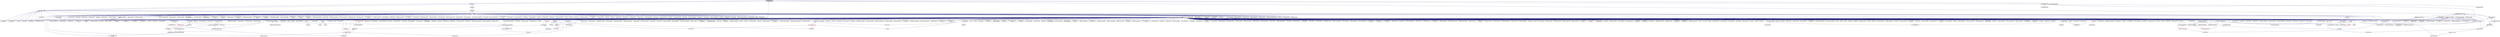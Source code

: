 digraph "packaged_task.hpp"
{
  edge [fontname="Helvetica",fontsize="10",labelfontname="Helvetica",labelfontsize="10"];
  node [fontname="Helvetica",fontsize="10",shape=record];
  Node176 [label="packaged_task.hpp",height=0.2,width=0.4,color="black", fillcolor="grey75", style="filled", fontcolor="black"];
  Node176 -> Node177 [dir="back",color="midnightblue",fontsize="10",style="solid",fontname="Helvetica"];
  Node177 [label="interpolator.cpp",height=0.2,width=0.4,color="black", fillcolor="white", style="filled",URL="$d5/d02/interpolator_8cpp.html"];
  Node176 -> Node178 [dir="back",color="midnightblue",fontsize="10",style="solid",fontname="Helvetica"];
  Node178 [label="local_lcos.hpp",height=0.2,width=0.4,color="black", fillcolor="white", style="filled",URL="$db/d67/local__lcos_8hpp.html"];
  Node178 -> Node179 [dir="back",color="midnightblue",fontsize="10",style="solid",fontname="Helvetica"];
  Node179 [label="template_function_accumulator.hpp",height=0.2,width=0.4,color="black", fillcolor="white", style="filled",URL="$d7/da6/server_2template__function__accumulator_8hpp.html"];
  Node179 -> Node180 [dir="back",color="midnightblue",fontsize="10",style="solid",fontname="Helvetica"];
  Node180 [label="template_function_accumulator.cpp",height=0.2,width=0.4,color="black", fillcolor="white", style="filled",URL="$d5/d02/template__function__accumulator_8cpp.html"];
  Node179 -> Node181 [dir="back",color="midnightblue",fontsize="10",style="solid",fontname="Helvetica"];
  Node181 [label="template_function_accumulator.hpp",height=0.2,width=0.4,color="black", fillcolor="white", style="filled",URL="$d3/de9/template__function__accumulator_8hpp.html"];
  Node181 -> Node182 [dir="back",color="midnightblue",fontsize="10",style="solid",fontname="Helvetica"];
  Node182 [label="template_function_accumulator\l_client.cpp",height=0.2,width=0.4,color="black", fillcolor="white", style="filled",URL="$d0/dc6/template__function__accumulator__client_8cpp.html"];
  Node178 -> Node183 [dir="back",color="midnightblue",fontsize="10",style="solid",fontname="Helvetica"];
  Node183 [label="allgather_and_gate.hpp",height=0.2,width=0.4,color="black", fillcolor="white", style="filled",URL="$d9/dbb/allgather__and__gate_8hpp.html"];
  Node183 -> Node184 [dir="back",color="midnightblue",fontsize="10",style="solid",fontname="Helvetica"];
  Node184 [label="allgather_module.cpp",height=0.2,width=0.4,color="black", fillcolor="white", style="filled",URL="$df/de4/allgather__module_8cpp.html"];
  Node183 -> Node185 [dir="back",color="midnightblue",fontsize="10",style="solid",fontname="Helvetica"];
  Node185 [label="allgather_and_gate.cpp",height=0.2,width=0.4,color="black", fillcolor="white", style="filled",URL="$d1/d56/allgather__and__gate_8cpp.html"];
  Node183 -> Node186 [dir="back",color="midnightblue",fontsize="10",style="solid",fontname="Helvetica"];
  Node186 [label="ag_client.cpp",height=0.2,width=0.4,color="black", fillcolor="white", style="filled",URL="$d4/d5d/ag__client_8cpp.html"];
  Node178 -> Node187 [dir="back",color="midnightblue",fontsize="10",style="solid",fontname="Helvetica"];
  Node187 [label="simple_central_tuplespace.hpp",height=0.2,width=0.4,color="black", fillcolor="white", style="filled",URL="$db/d69/server_2simple__central__tuplespace_8hpp.html"];
  Node187 -> Node188 [dir="back",color="midnightblue",fontsize="10",style="solid",fontname="Helvetica"];
  Node188 [label="simple_central_tuplespace.cpp",height=0.2,width=0.4,color="black", fillcolor="white", style="filled",URL="$d3/dec/simple__central__tuplespace_8cpp.html"];
  Node187 -> Node189 [dir="back",color="midnightblue",fontsize="10",style="solid",fontname="Helvetica"];
  Node189 [label="simple_central_tuplespace.hpp",height=0.2,width=0.4,color="black", fillcolor="white", style="filled",URL="$d0/d4b/stubs_2simple__central__tuplespace_8hpp.html"];
  Node189 -> Node190 [dir="back",color="midnightblue",fontsize="10",style="solid",fontname="Helvetica"];
  Node190 [label="simple_central_tuplespace.hpp",height=0.2,width=0.4,color="black", fillcolor="white", style="filled",URL="$d5/ddd/simple__central__tuplespace_8hpp.html"];
  Node190 -> Node191 [dir="back",color="midnightblue",fontsize="10",style="solid",fontname="Helvetica"];
  Node191 [label="simple_central_tuplespace\l_client.cpp",height=0.2,width=0.4,color="black", fillcolor="white", style="filled",URL="$d1/d7b/simple__central__tuplespace__client_8cpp.html"];
  Node178 -> Node192 [dir="back",color="midnightblue",fontsize="10",style="solid",fontname="Helvetica"];
  Node192 [label="lcos.hpp",height=0.2,width=0.4,color="black", fillcolor="white", style="filled",URL="$d5/deb/lcos_8hpp.html"];
  Node192 -> Node185 [dir="back",color="midnightblue",fontsize="10",style="solid",fontname="Helvetica"];
  Node192 -> Node193 [dir="back",color="midnightblue",fontsize="10",style="solid",fontname="Helvetica"];
  Node193 [label="apex_balance.cpp",height=0.2,width=0.4,color="black", fillcolor="white", style="filled",URL="$d4/d8e/apex__balance_8cpp.html"];
  Node192 -> Node194 [dir="back",color="midnightblue",fontsize="10",style="solid",fontname="Helvetica"];
  Node194 [label="apex_policy_engine\l_active_thread_count.cpp",height=0.2,width=0.4,color="black", fillcolor="white", style="filled",URL="$d5/d01/apex__policy__engine__active__thread__count_8cpp.html"];
  Node192 -> Node195 [dir="back",color="midnightblue",fontsize="10",style="solid",fontname="Helvetica"];
  Node195 [label="apex_policy_engine\l_events.cpp",height=0.2,width=0.4,color="black", fillcolor="white", style="filled",URL="$df/d0f/apex__policy__engine__events_8cpp.html"];
  Node192 -> Node196 [dir="back",color="midnightblue",fontsize="10",style="solid",fontname="Helvetica"];
  Node196 [label="apex_policy_engine\l_periodic.cpp",height=0.2,width=0.4,color="black", fillcolor="white", style="filled",URL="$d5/d7b/apex__policy__engine__periodic_8cpp.html"];
  Node192 -> Node197 [dir="back",color="midnightblue",fontsize="10",style="solid",fontname="Helvetica"];
  Node197 [label="heartbeat.cpp",height=0.2,width=0.4,color="black", fillcolor="white", style="filled",URL="$d8/d98/heartbeat_8cpp.html"];
  Node192 -> Node198 [dir="back",color="midnightblue",fontsize="10",style="solid",fontname="Helvetica"];
  Node198 [label="hello_world_component.hpp",height=0.2,width=0.4,color="black", fillcolor="white", style="filled",URL="$df/df0/hello__world__component_8hpp.html"];
  Node198 -> Node199 [dir="back",color="midnightblue",fontsize="10",style="solid",fontname="Helvetica"];
  Node199 [label="hello_world_client.cpp",height=0.2,width=0.4,color="black", fillcolor="white", style="filled",URL="$d5/da6/hello__world__client_8cpp.html"];
  Node198 -> Node200 [dir="back",color="midnightblue",fontsize="10",style="solid",fontname="Helvetica"];
  Node200 [label="hello_world_component.cpp",height=0.2,width=0.4,color="black", fillcolor="white", style="filled",URL="$d8/daa/hello__world__component_8cpp.html"];
  Node192 -> Node201 [dir="back",color="midnightblue",fontsize="10",style="solid",fontname="Helvetica"];
  Node201 [label="row.hpp",height=0.2,width=0.4,color="black", fillcolor="white", style="filled",URL="$dc/d69/row_8hpp.html"];
  Node201 -> Node202 [dir="back",color="midnightblue",fontsize="10",style="solid",fontname="Helvetica"];
  Node202 [label="grid.hpp",height=0.2,width=0.4,color="red", fillcolor="white", style="filled",URL="$dc/d8a/grid_8hpp.html"];
  Node202 -> Node203 [dir="back",color="midnightblue",fontsize="10",style="solid",fontname="Helvetica"];
  Node203 [label="jacobi.cpp",height=0.2,width=0.4,color="black", fillcolor="white", style="filled",URL="$d2/d27/jacobi_8cpp.html"];
  Node202 -> Node204 [dir="back",color="midnightblue",fontsize="10",style="solid",fontname="Helvetica"];
  Node204 [label="solver.hpp",height=0.2,width=0.4,color="red", fillcolor="white", style="filled",URL="$db/d9a/server_2solver_8hpp.html"];
  Node204 -> Node206 [dir="back",color="midnightblue",fontsize="10",style="solid",fontname="Helvetica"];
  Node206 [label="solver.cpp",height=0.2,width=0.4,color="black", fillcolor="white", style="filled",URL="$d6/d94/solver_8cpp.html"];
  Node202 -> Node207 [dir="back",color="midnightblue",fontsize="10",style="solid",fontname="Helvetica"];
  Node207 [label="grid.cpp",height=0.2,width=0.4,color="black", fillcolor="white", style="filled",URL="$d6/d1b/jacobi__component_2grid_8cpp.html"];
  Node201 -> Node208 [dir="back",color="midnightblue",fontsize="10",style="solid",fontname="Helvetica"];
  Node208 [label="stencil_iterator.hpp",height=0.2,width=0.4,color="black", fillcolor="white", style="filled",URL="$dc/d5c/server_2stencil__iterator_8hpp.html"];
  Node208 -> Node204 [dir="back",color="midnightblue",fontsize="10",style="solid",fontname="Helvetica"];
  Node208 -> Node209 [dir="back",color="midnightblue",fontsize="10",style="solid",fontname="Helvetica"];
  Node209 [label="stencil_iterator.cpp",height=0.2,width=0.4,color="black", fillcolor="white", style="filled",URL="$d6/de1/server_2stencil__iterator_8cpp.html"];
  Node208 -> Node210 [dir="back",color="midnightblue",fontsize="10",style="solid",fontname="Helvetica"];
  Node210 [label="stencil_iterator.cpp",height=0.2,width=0.4,color="black", fillcolor="white", style="filled",URL="$d7/d71/stencil__iterator_8cpp.html"];
  Node201 -> Node207 [dir="back",color="midnightblue",fontsize="10",style="solid",fontname="Helvetica"];
  Node192 -> Node211 [dir="back",color="midnightblue",fontsize="10",style="solid",fontname="Helvetica"];
  Node211 [label="stencil_iterator.hpp",height=0.2,width=0.4,color="black", fillcolor="white", style="filled",URL="$d4/dc8/stencil__iterator_8hpp.html"];
  Node211 -> Node204 [dir="back",color="midnightblue",fontsize="10",style="solid",fontname="Helvetica"];
  Node211 -> Node208 [dir="back",color="midnightblue",fontsize="10",style="solid",fontname="Helvetica"];
  Node211 -> Node210 [dir="back",color="midnightblue",fontsize="10",style="solid",fontname="Helvetica"];
  Node192 -> Node208 [dir="back",color="midnightblue",fontsize="10",style="solid",fontname="Helvetica"];
  Node192 -> Node212 [dir="back",color="midnightblue",fontsize="10",style="solid",fontname="Helvetica"];
  Node212 [label="jacobi_hpx.cpp",height=0.2,width=0.4,color="black", fillcolor="white", style="filled",URL="$d8/d72/jacobi__hpx_8cpp.html"];
  Node192 -> Node213 [dir="back",color="midnightblue",fontsize="10",style="solid",fontname="Helvetica"];
  Node213 [label="jacobi_nonuniform_hpx.cpp",height=0.2,width=0.4,color="black", fillcolor="white", style="filled",URL="$de/d56/jacobi__nonuniform__hpx_8cpp.html"];
  Node192 -> Node214 [dir="back",color="midnightblue",fontsize="10",style="solid",fontname="Helvetica"];
  Node214 [label="enumerate_threads.cpp",height=0.2,width=0.4,color="black", fillcolor="white", style="filled",URL="$d3/dd4/enumerate__threads_8cpp.html"];
  Node192 -> Node215 [dir="back",color="midnightblue",fontsize="10",style="solid",fontname="Helvetica"];
  Node215 [label="fibonacci_await.cpp",height=0.2,width=0.4,color="black", fillcolor="white", style="filled",URL="$dc/d1c/fibonacci__await_8cpp.html"];
  Node192 -> Node216 [dir="back",color="midnightblue",fontsize="10",style="solid",fontname="Helvetica"];
  Node216 [label="fibonacci_dataflow.cpp",height=0.2,width=0.4,color="black", fillcolor="white", style="filled",URL="$df/d3d/fibonacci__dataflow_8cpp.html"];
  Node192 -> Node217 [dir="back",color="midnightblue",fontsize="10",style="solid",fontname="Helvetica"];
  Node217 [label="fibonacci_futures.cpp",height=0.2,width=0.4,color="black", fillcolor="white", style="filled",URL="$d6/de3/fibonacci__futures_8cpp.html"];
  Node192 -> Node218 [dir="back",color="midnightblue",fontsize="10",style="solid",fontname="Helvetica"];
  Node218 [label="fibonacci_futures_distributed.cpp",height=0.2,width=0.4,color="black", fillcolor="white", style="filled",URL="$d1/dc9/fibonacci__futures__distributed_8cpp.html"];
  Node192 -> Node219 [dir="back",color="midnightblue",fontsize="10",style="solid",fontname="Helvetica"];
  Node219 [label="fractals.cpp",height=0.2,width=0.4,color="black", fillcolor="white", style="filled",URL="$d8/d58/fractals_8cpp.html"];
  Node192 -> Node220 [dir="back",color="midnightblue",fontsize="10",style="solid",fontname="Helvetica"];
  Node220 [label="fractals_executor.cpp",height=0.2,width=0.4,color="black", fillcolor="white", style="filled",URL="$d9/da9/fractals__executor_8cpp.html"];
  Node192 -> Node221 [dir="back",color="midnightblue",fontsize="10",style="solid",fontname="Helvetica"];
  Node221 [label="fractals_struct.cpp",height=0.2,width=0.4,color="black", fillcolor="white", style="filled",URL="$d8/d2f/fractals__struct_8cpp.html"];
  Node192 -> Node222 [dir="back",color="midnightblue",fontsize="10",style="solid",fontname="Helvetica"];
  Node222 [label="hello_world.cpp",height=0.2,width=0.4,color="black", fillcolor="white", style="filled",URL="$d0/d67/hello__world_8cpp.html"];
  Node192 -> Node223 [dir="back",color="midnightblue",fontsize="10",style="solid",fontname="Helvetica"];
  Node223 [label="latch_local.cpp",height=0.2,width=0.4,color="black", fillcolor="white", style="filled",URL="$dd/dd3/latch__local_8cpp.html"];
  Node192 -> Node224 [dir="back",color="midnightblue",fontsize="10",style="solid",fontname="Helvetica"];
  Node224 [label="latch_remote.cpp",height=0.2,width=0.4,color="black", fillcolor="white", style="filled",URL="$df/d59/latch__remote_8cpp.html"];
  Node192 -> Node225 [dir="back",color="midnightblue",fontsize="10",style="solid",fontname="Helvetica"];
  Node225 [label="local_channel.cpp",height=0.2,width=0.4,color="black", fillcolor="white", style="filled",URL="$d0/d3e/local__channel_8cpp.html"];
  Node192 -> Node226 [dir="back",color="midnightblue",fontsize="10",style="solid",fontname="Helvetica"];
  Node226 [label="pingpong.cpp",height=0.2,width=0.4,color="black", fillcolor="white", style="filled",URL="$dd/d4d/pingpong_8cpp.html"];
  Node192 -> Node227 [dir="back",color="midnightblue",fontsize="10",style="solid",fontname="Helvetica"];
  Node227 [label="shared_mutex.cpp",height=0.2,width=0.4,color="black", fillcolor="white", style="filled",URL="$da/d0b/shared__mutex_8cpp.html"];
  Node192 -> Node228 [dir="back",color="midnightblue",fontsize="10",style="solid",fontname="Helvetica"];
  Node228 [label="wait_composition.cpp",height=0.2,width=0.4,color="black", fillcolor="white", style="filled",URL="$d6/d13/wait__composition_8cpp.html"];
  Node192 -> Node229 [dir="back",color="midnightblue",fontsize="10",style="solid",fontname="Helvetica"];
  Node229 [label="sheneos_compare.cpp",height=0.2,width=0.4,color="black", fillcolor="white", style="filled",URL="$dc/d11/sheneos__compare_8cpp.html"];
  Node192 -> Node230 [dir="back",color="midnightblue",fontsize="10",style="solid",fontname="Helvetica"];
  Node230 [label="spell_check_file.cpp",height=0.2,width=0.4,color="black", fillcolor="white", style="filled",URL="$df/df7/spell__check__file_8cpp.html"];
  Node192 -> Node231 [dir="back",color="midnightblue",fontsize="10",style="solid",fontname="Helvetica"];
  Node231 [label="spell_check_simple.cpp",height=0.2,width=0.4,color="black", fillcolor="white", style="filled",URL="$dd/d54/spell__check__simple_8cpp.html"];
  Node192 -> Node191 [dir="back",color="midnightblue",fontsize="10",style="solid",fontname="Helvetica"];
  Node192 -> Node232 [dir="back",color="midnightblue",fontsize="10",style="solid",fontname="Helvetica"];
  Node232 [label="hpx.hpp",height=0.2,width=0.4,color="red", fillcolor="white", style="filled",URL="$d0/daa/hpx_8hpp.html"];
  Node232 -> Node233 [dir="back",color="midnightblue",fontsize="10",style="solid",fontname="Helvetica"];
  Node233 [label="1d_stencil_1.cpp",height=0.2,width=0.4,color="black", fillcolor="white", style="filled",URL="$d2/db1/1d__stencil__1_8cpp.html"];
  Node232 -> Node234 [dir="back",color="midnightblue",fontsize="10",style="solid",fontname="Helvetica"];
  Node234 [label="1d_stencil_2.cpp",height=0.2,width=0.4,color="black", fillcolor="white", style="filled",URL="$d3/dd1/1d__stencil__2_8cpp.html"];
  Node232 -> Node235 [dir="back",color="midnightblue",fontsize="10",style="solid",fontname="Helvetica"];
  Node235 [label="1d_stencil_3.cpp",height=0.2,width=0.4,color="black", fillcolor="white", style="filled",URL="$db/d19/1d__stencil__3_8cpp.html"];
  Node232 -> Node236 [dir="back",color="midnightblue",fontsize="10",style="solid",fontname="Helvetica"];
  Node236 [label="1d_stencil_4.cpp",height=0.2,width=0.4,color="black", fillcolor="white", style="filled",URL="$d1/d7d/1d__stencil__4_8cpp.html"];
  Node232 -> Node237 [dir="back",color="midnightblue",fontsize="10",style="solid",fontname="Helvetica"];
  Node237 [label="1d_stencil_4_parallel.cpp",height=0.2,width=0.4,color="black", fillcolor="white", style="filled",URL="$d6/d05/1d__stencil__4__parallel_8cpp.html"];
  Node232 -> Node238 [dir="back",color="midnightblue",fontsize="10",style="solid",fontname="Helvetica"];
  Node238 [label="1d_stencil_4_repart.cpp",height=0.2,width=0.4,color="black", fillcolor="white", style="filled",URL="$d0/d6b/1d__stencil__4__repart_8cpp.html"];
  Node232 -> Node239 [dir="back",color="midnightblue",fontsize="10",style="solid",fontname="Helvetica"];
  Node239 [label="1d_stencil_4_throttle.cpp",height=0.2,width=0.4,color="black", fillcolor="white", style="filled",URL="$d6/de5/1d__stencil__4__throttle_8cpp.html"];
  Node232 -> Node240 [dir="back",color="midnightblue",fontsize="10",style="solid",fontname="Helvetica"];
  Node240 [label="1d_stencil_5.cpp",height=0.2,width=0.4,color="black", fillcolor="white", style="filled",URL="$d7/d2a/1d__stencil__5_8cpp.html"];
  Node232 -> Node241 [dir="back",color="midnightblue",fontsize="10",style="solid",fontname="Helvetica"];
  Node241 [label="1d_stencil_6.cpp",height=0.2,width=0.4,color="black", fillcolor="white", style="filled",URL="$db/de7/1d__stencil__6_8cpp.html"];
  Node232 -> Node242 [dir="back",color="midnightblue",fontsize="10",style="solid",fontname="Helvetica"];
  Node242 [label="1d_stencil_7.cpp",height=0.2,width=0.4,color="black", fillcolor="white", style="filled",URL="$d4/d5a/1d__stencil__7_8cpp.html"];
  Node232 -> Node243 [dir="back",color="midnightblue",fontsize="10",style="solid",fontname="Helvetica"];
  Node243 [label="1d_stencil_8.cpp",height=0.2,width=0.4,color="black", fillcolor="white", style="filled",URL="$df/de0/1d__stencil__8_8cpp.html"];
  Node232 -> Node244 [dir="back",color="midnightblue",fontsize="10",style="solid",fontname="Helvetica"];
  Node244 [label="accumulator.cpp",height=0.2,width=0.4,color="black", fillcolor="white", style="filled",URL="$d1/d81/accumulator_8cpp.html"];
  Node232 -> Node245 [dir="back",color="midnightblue",fontsize="10",style="solid",fontname="Helvetica"];
  Node245 [label="accumulator.hpp",height=0.2,width=0.4,color="red", fillcolor="white", style="filled",URL="$d4/d9d/server_2accumulator_8hpp.html"];
  Node245 -> Node244 [dir="back",color="midnightblue",fontsize="10",style="solid",fontname="Helvetica"];
  Node232 -> Node179 [dir="back",color="midnightblue",fontsize="10",style="solid",fontname="Helvetica"];
  Node232 -> Node248 [dir="back",color="midnightblue",fontsize="10",style="solid",fontname="Helvetica"];
  Node248 [label="template_accumulator.cpp",height=0.2,width=0.4,color="black", fillcolor="white", style="filled",URL="$d0/d4a/template__accumulator_8cpp.html"];
  Node232 -> Node180 [dir="back",color="midnightblue",fontsize="10",style="solid",fontname="Helvetica"];
  Node232 -> Node181 [dir="back",color="midnightblue",fontsize="10",style="solid",fontname="Helvetica"];
  Node232 -> Node184 [dir="back",color="midnightblue",fontsize="10",style="solid",fontname="Helvetica"];
  Node232 -> Node249 [dir="back",color="midnightblue",fontsize="10",style="solid",fontname="Helvetica"];
  Node249 [label="allgather.cpp",height=0.2,width=0.4,color="black", fillcolor="white", style="filled",URL="$d7/d06/allgather_8cpp.html"];
  Node232 -> Node185 [dir="back",color="midnightblue",fontsize="10",style="solid",fontname="Helvetica"];
  Node232 -> Node186 [dir="back",color="midnightblue",fontsize="10",style="solid",fontname="Helvetica"];
  Node232 -> Node250 [dir="back",color="midnightblue",fontsize="10",style="solid",fontname="Helvetica"];
  Node250 [label="hpx_thread_phase.cpp",height=0.2,width=0.4,color="black", fillcolor="white", style="filled",URL="$d5/dca/hpx__thread__phase_8cpp.html"];
  Node232 -> Node251 [dir="back",color="midnightblue",fontsize="10",style="solid",fontname="Helvetica"];
  Node251 [label="os_thread_num.cpp",height=0.2,width=0.4,color="black", fillcolor="white", style="filled",URL="$d2/dfb/os__thread__num_8cpp.html"];
  Node232 -> Node252 [dir="back",color="midnightblue",fontsize="10",style="solid",fontname="Helvetica"];
  Node252 [label="cancelable_action.cpp",height=0.2,width=0.4,color="black", fillcolor="white", style="filled",URL="$d5/d0c/cancelable__action_8cpp.html"];
  Node232 -> Node253 [dir="back",color="midnightblue",fontsize="10",style="solid",fontname="Helvetica"];
  Node253 [label="cancelable_action.hpp",height=0.2,width=0.4,color="black", fillcolor="white", style="filled",URL="$d5/d4d/server_2cancelable__action_8hpp.html"];
  Node253 -> Node252 [dir="back",color="midnightblue",fontsize="10",style="solid",fontname="Helvetica"];
  Node253 -> Node254 [dir="back",color="midnightblue",fontsize="10",style="solid",fontname="Helvetica"];
  Node254 [label="cancelable_action.hpp",height=0.2,width=0.4,color="red", fillcolor="white", style="filled",URL="$d0/da3/stubs_2cancelable__action_8hpp.html"];
  Node232 -> Node254 [dir="back",color="midnightblue",fontsize="10",style="solid",fontname="Helvetica"];
  Node232 -> Node256 [dir="back",color="midnightblue",fontsize="10",style="solid",fontname="Helvetica"];
  Node256 [label="cancelable_action_client.cpp",height=0.2,width=0.4,color="black", fillcolor="white", style="filled",URL="$d1/db8/cancelable__action__client_8cpp.html"];
  Node232 -> Node257 [dir="back",color="midnightblue",fontsize="10",style="solid",fontname="Helvetica"];
  Node257 [label="cublas_matmul.cpp",height=0.2,width=0.4,color="black", fillcolor="white", style="filled",URL="$dd/d84/cublas__matmul_8cpp.html"];
  Node232 -> Node258 [dir="back",color="midnightblue",fontsize="10",style="solid",fontname="Helvetica"];
  Node258 [label="win_perf_counters.cpp",height=0.2,width=0.4,color="black", fillcolor="white", style="filled",URL="$d8/d11/win__perf__counters_8cpp.html"];
  Node232 -> Node259 [dir="back",color="midnightblue",fontsize="10",style="solid",fontname="Helvetica"];
  Node259 [label="win_perf_counters.hpp",height=0.2,width=0.4,color="black", fillcolor="white", style="filled",URL="$d5/da7/win__perf__counters_8hpp.html"];
  Node232 -> Node198 [dir="back",color="midnightblue",fontsize="10",style="solid",fontname="Helvetica"];
  Node232 -> Node260 [dir="back",color="midnightblue",fontsize="10",style="solid",fontname="Helvetica"];
  Node260 [label="interpolate1d.cpp",height=0.2,width=0.4,color="black", fillcolor="white", style="filled",URL="$d0/d05/interpolate1d_8cpp.html"];
  Node232 -> Node261 [dir="back",color="midnightblue",fontsize="10",style="solid",fontname="Helvetica"];
  Node261 [label="partition.hpp",height=0.2,width=0.4,color="black", fillcolor="white", style="filled",URL="$d0/d7a/examples_2interpolate1d_2interpolate1d_2partition_8hpp.html"];
  Node261 -> Node260 [dir="back",color="midnightblue",fontsize="10",style="solid",fontname="Helvetica"];
  Node261 -> Node262 [dir="back",color="midnightblue",fontsize="10",style="solid",fontname="Helvetica"];
  Node262 [label="interpolate1d.hpp",height=0.2,width=0.4,color="red", fillcolor="white", style="filled",URL="$d4/dc7/interpolate1d_8hpp.html"];
  Node262 -> Node260 [dir="back",color="midnightblue",fontsize="10",style="solid",fontname="Helvetica"];
  Node232 -> Node264 [dir="back",color="midnightblue",fontsize="10",style="solid",fontname="Helvetica"];
  Node264 [label="partition.hpp",height=0.2,width=0.4,color="black", fillcolor="white", style="filled",URL="$d0/dff/examples_2interpolate1d_2interpolate1d_2server_2partition_8hpp.html"];
  Node264 -> Node261 [dir="back",color="midnightblue",fontsize="10",style="solid",fontname="Helvetica"];
  Node264 -> Node265 [dir="back",color="midnightblue",fontsize="10",style="solid",fontname="Helvetica"];
  Node265 [label="partition.cpp",height=0.2,width=0.4,color="black", fillcolor="white", style="filled",URL="$d0/d4f/examples_2interpolate1d_2interpolate1d_2server_2partition_8cpp.html"];
  Node232 -> Node262 [dir="back",color="midnightblue",fontsize="10",style="solid",fontname="Helvetica"];
  Node232 -> Node266 [dir="back",color="midnightblue",fontsize="10",style="solid",fontname="Helvetica"];
  Node266 [label="read_values.cpp",height=0.2,width=0.4,color="black", fillcolor="white", style="filled",URL="$d0/d8c/interpolate1d_2interpolate1d_2read__values_8cpp.html"];
  Node232 -> Node265 [dir="back",color="midnightblue",fontsize="10",style="solid",fontname="Helvetica"];
  Node232 -> Node203 [dir="back",color="midnightblue",fontsize="10",style="solid",fontname="Helvetica"];
  Node232 -> Node207 [dir="back",color="midnightblue",fontsize="10",style="solid",fontname="Helvetica"];
  Node232 -> Node267 [dir="back",color="midnightblue",fontsize="10",style="solid",fontname="Helvetica"];
  Node267 [label="row.cpp",height=0.2,width=0.4,color="black", fillcolor="white", style="filled",URL="$d3/d86/server_2row_8cpp.html"];
  Node232 -> Node206 [dir="back",color="midnightblue",fontsize="10",style="solid",fontname="Helvetica"];
  Node232 -> Node209 [dir="back",color="midnightblue",fontsize="10",style="solid",fontname="Helvetica"];
  Node232 -> Node210 [dir="back",color="midnightblue",fontsize="10",style="solid",fontname="Helvetica"];
  Node232 -> Node268 [dir="back",color="midnightblue",fontsize="10",style="solid",fontname="Helvetica"];
  Node268 [label="jacobi.cpp",height=0.2,width=0.4,color="black", fillcolor="white", style="filled",URL="$d3/d44/smp_2jacobi_8cpp.html"];
  Node232 -> Node212 [dir="back",color="midnightblue",fontsize="10",style="solid",fontname="Helvetica"];
  Node232 -> Node269 [dir="back",color="midnightblue",fontsize="10",style="solid",fontname="Helvetica"];
  Node269 [label="jacobi_nonuniform.cpp",height=0.2,width=0.4,color="black", fillcolor="white", style="filled",URL="$dd/ddc/jacobi__nonuniform_8cpp.html"];
  Node232 -> Node213 [dir="back",color="midnightblue",fontsize="10",style="solid",fontname="Helvetica"];
  Node232 -> Node270 [dir="back",color="midnightblue",fontsize="10",style="solid",fontname="Helvetica"];
  Node270 [label="nqueen.cpp",height=0.2,width=0.4,color="black", fillcolor="white", style="filled",URL="$db/dca/nqueen_8cpp.html"];
  Node232 -> Node271 [dir="back",color="midnightblue",fontsize="10",style="solid",fontname="Helvetica"];
  Node271 [label="nqueen.hpp",height=0.2,width=0.4,color="red", fillcolor="white", style="filled",URL="$de/d58/server_2nqueen_8hpp.html"];
  Node271 -> Node270 [dir="back",color="midnightblue",fontsize="10",style="solid",fontname="Helvetica"];
  Node232 -> Node274 [dir="back",color="midnightblue",fontsize="10",style="solid",fontname="Helvetica"];
  Node274 [label="nqueen_client.cpp",height=0.2,width=0.4,color="black", fillcolor="white", style="filled",URL="$d3/d5e/nqueen__client_8cpp.html"];
  Node232 -> Node275 [dir="back",color="midnightblue",fontsize="10",style="solid",fontname="Helvetica"];
  Node275 [label="sine.cpp",height=0.2,width=0.4,color="black", fillcolor="white", style="filled",URL="$d3/d0d/server_2sine_8cpp.html"];
  Node232 -> Node276 [dir="back",color="midnightblue",fontsize="10",style="solid",fontname="Helvetica"];
  Node276 [label="sine.hpp",height=0.2,width=0.4,color="black", fillcolor="white", style="filled",URL="$d8/dac/sine_8hpp.html"];
  Node276 -> Node275 [dir="back",color="midnightblue",fontsize="10",style="solid",fontname="Helvetica"];
  Node276 -> Node277 [dir="back",color="midnightblue",fontsize="10",style="solid",fontname="Helvetica"];
  Node277 [label="sine.cpp",height=0.2,width=0.4,color="black", fillcolor="white", style="filled",URL="$d5/dd8/sine_8cpp.html"];
  Node232 -> Node277 [dir="back",color="midnightblue",fontsize="10",style="solid",fontname="Helvetica"];
  Node232 -> Node278 [dir="back",color="midnightblue",fontsize="10",style="solid",fontname="Helvetica"];
  Node278 [label="sine_client.cpp",height=0.2,width=0.4,color="black", fillcolor="white", style="filled",URL="$db/d62/sine__client_8cpp.html"];
  Node232 -> Node279 [dir="back",color="midnightblue",fontsize="10",style="solid",fontname="Helvetica"];
  Node279 [label="qt.cpp",height=0.2,width=0.4,color="black", fillcolor="white", style="filled",URL="$df/d90/qt_8cpp.html"];
  Node232 -> Node280 [dir="back",color="midnightblue",fontsize="10",style="solid",fontname="Helvetica"];
  Node280 [label="queue_client.cpp",height=0.2,width=0.4,color="black", fillcolor="white", style="filled",URL="$d7/d96/queue__client_8cpp.html"];
  Node232 -> Node281 [dir="back",color="midnightblue",fontsize="10",style="solid",fontname="Helvetica"];
  Node281 [label="customize_async.cpp",height=0.2,width=0.4,color="black", fillcolor="white", style="filled",URL="$d0/d82/customize__async_8cpp.html"];
  Node232 -> Node282 [dir="back",color="midnightblue",fontsize="10",style="solid",fontname="Helvetica"];
  Node282 [label="data_actions.cpp",height=0.2,width=0.4,color="black", fillcolor="white", style="filled",URL="$dc/d68/data__actions_8cpp.html"];
  Node232 -> Node283 [dir="back",color="midnightblue",fontsize="10",style="solid",fontname="Helvetica"];
  Node283 [label="error_handling.cpp",height=0.2,width=0.4,color="black", fillcolor="white", style="filled",URL="$d9/d96/error__handling_8cpp.html"];
  Node232 -> Node284 [dir="back",color="midnightblue",fontsize="10",style="solid",fontname="Helvetica"];
  Node284 [label="event_synchronization.cpp",height=0.2,width=0.4,color="black", fillcolor="white", style="filled",URL="$d0/d35/event__synchronization_8cpp.html"];
  Node232 -> Node285 [dir="back",color="midnightblue",fontsize="10",style="solid",fontname="Helvetica"];
  Node285 [label="factorial.cpp",height=0.2,width=0.4,color="black", fillcolor="white", style="filled",URL="$d9/d00/factorial_8cpp.html"];
  Node232 -> Node286 [dir="back",color="midnightblue",fontsize="10",style="solid",fontname="Helvetica"];
  Node286 [label="file_serialization.cpp",height=0.2,width=0.4,color="black", fillcolor="white", style="filled",URL="$de/d58/file__serialization_8cpp.html"];
  Node232 -> Node287 [dir="back",color="midnightblue",fontsize="10",style="solid",fontname="Helvetica"];
  Node287 [label="init_globally.cpp",height=0.2,width=0.4,color="black", fillcolor="white", style="filled",URL="$d6/dad/init__globally_8cpp.html"];
  Node232 -> Node288 [dir="back",color="midnightblue",fontsize="10",style="solid",fontname="Helvetica"];
  Node288 [label="interest_calculator.cpp",height=0.2,width=0.4,color="black", fillcolor="white", style="filled",URL="$d2/d86/interest__calculator_8cpp.html"];
  Node232 -> Node289 [dir="back",color="midnightblue",fontsize="10",style="solid",fontname="Helvetica"];
  Node289 [label="non_atomic_rma.cpp",height=0.2,width=0.4,color="black", fillcolor="white", style="filled",URL="$d7/d8b/non__atomic__rma_8cpp.html"];
  Node232 -> Node290 [dir="back",color="midnightblue",fontsize="10",style="solid",fontname="Helvetica"];
  Node290 [label="partitioned_vector\l_spmd_foreach.cpp",height=0.2,width=0.4,color="black", fillcolor="white", style="filled",URL="$db/d7c/partitioned__vector__spmd__foreach_8cpp.html"];
  Node232 -> Node291 [dir="back",color="midnightblue",fontsize="10",style="solid",fontname="Helvetica"];
  Node291 [label="pipeline1.cpp",height=0.2,width=0.4,color="black", fillcolor="white", style="filled",URL="$d5/d77/pipeline1_8cpp.html"];
  Node232 -> Node292 [dir="back",color="midnightblue",fontsize="10",style="solid",fontname="Helvetica"];
  Node292 [label="quicksort.cpp",height=0.2,width=0.4,color="black", fillcolor="white", style="filled",URL="$d3/d1e/quicksort_8cpp.html"];
  Node232 -> Node293 [dir="back",color="midnightblue",fontsize="10",style="solid",fontname="Helvetica"];
  Node293 [label="receive_buffer.cpp",height=0.2,width=0.4,color="black", fillcolor="white", style="filled",URL="$d7/d10/receive__buffer_8cpp.html"];
  Node232 -> Node294 [dir="back",color="midnightblue",fontsize="10",style="solid",fontname="Helvetica"];
  Node294 [label="safe_object.cpp",height=0.2,width=0.4,color="black", fillcolor="white", style="filled",URL="$dd/d52/safe__object_8cpp.html"];
  Node232 -> Node295 [dir="back",color="midnightblue",fontsize="10",style="solid",fontname="Helvetica"];
  Node295 [label="sort_by_key_demo.cpp",height=0.2,width=0.4,color="black", fillcolor="white", style="filled",URL="$da/d20/sort__by__key__demo_8cpp.html"];
  Node232 -> Node296 [dir="back",color="midnightblue",fontsize="10",style="solid",fontname="Helvetica"];
  Node296 [label="timed_wake.cpp",height=0.2,width=0.4,color="black", fillcolor="white", style="filled",URL="$d8/df9/timed__wake_8cpp.html"];
  Node232 -> Node297 [dir="back",color="midnightblue",fontsize="10",style="solid",fontname="Helvetica"];
  Node297 [label="vector_counting_dotproduct.cpp",height=0.2,width=0.4,color="black", fillcolor="white", style="filled",URL="$df/de9/vector__counting__dotproduct_8cpp.html"];
  Node232 -> Node298 [dir="back",color="midnightblue",fontsize="10",style="solid",fontname="Helvetica"];
  Node298 [label="vector_zip_dotproduct.cpp",height=0.2,width=0.4,color="black", fillcolor="white", style="filled",URL="$dc/d18/vector__zip__dotproduct_8cpp.html"];
  Node232 -> Node299 [dir="back",color="midnightblue",fontsize="10",style="solid",fontname="Helvetica"];
  Node299 [label="zerocopy_rdma.cpp",height=0.2,width=0.4,color="black", fillcolor="white", style="filled",URL="$d1/dad/zerocopy__rdma_8cpp.html"];
  Node232 -> Node300 [dir="back",color="midnightblue",fontsize="10",style="solid",fontname="Helvetica"];
  Node300 [label="random_mem_access.cpp",height=0.2,width=0.4,color="black", fillcolor="white", style="filled",URL="$d1/d51/random__mem__access_8cpp.html"];
  Node232 -> Node301 [dir="back",color="midnightblue",fontsize="10",style="solid",fontname="Helvetica"];
  Node301 [label="random_mem_access.hpp",height=0.2,width=0.4,color="red", fillcolor="white", style="filled",URL="$d0/d19/server_2random__mem__access_8hpp.html"];
  Node301 -> Node300 [dir="back",color="midnightblue",fontsize="10",style="solid",fontname="Helvetica"];
  Node232 -> Node304 [dir="back",color="midnightblue",fontsize="10",style="solid",fontname="Helvetica"];
  Node304 [label="random_mem_access_client.cpp",height=0.2,width=0.4,color="black", fillcolor="white", style="filled",URL="$df/d1b/random__mem__access__client_8cpp.html"];
  Node232 -> Node305 [dir="back",color="midnightblue",fontsize="10",style="solid",fontname="Helvetica"];
  Node305 [label="oversubscribing_resource\l_partitioner.cpp",height=0.2,width=0.4,color="black", fillcolor="white", style="filled",URL="$dd/dee/oversubscribing__resource__partitioner_8cpp.html"];
  Node232 -> Node306 [dir="back",color="midnightblue",fontsize="10",style="solid",fontname="Helvetica"];
  Node306 [label="simple_resource_partitioner.cpp",height=0.2,width=0.4,color="black", fillcolor="white", style="filled",URL="$d5/df9/simple__resource__partitioner_8cpp.html"];
  Node232 -> Node307 [dir="back",color="midnightblue",fontsize="10",style="solid",fontname="Helvetica"];
  Node307 [label="dimension.hpp",height=0.2,width=0.4,color="red", fillcolor="white", style="filled",URL="$d6/d39/sheneos_2sheneos_2dimension_8hpp.html"];
  Node307 -> Node312 [dir="back",color="midnightblue",fontsize="10",style="solid",fontname="Helvetica"];
  Node312 [label="partition3d.hpp",height=0.2,width=0.4,color="black", fillcolor="white", style="filled",URL="$dd/dbf/server_2partition3d_8hpp.html"];
  Node312 -> Node313 [dir="back",color="midnightblue",fontsize="10",style="solid",fontname="Helvetica"];
  Node313 [label="partition3d.hpp",height=0.2,width=0.4,color="black", fillcolor="white", style="filled",URL="$d1/d50/partition3d_8hpp.html"];
  Node313 -> Node177 [dir="back",color="midnightblue",fontsize="10",style="solid",fontname="Helvetica"];
  Node313 -> Node314 [dir="back",color="midnightblue",fontsize="10",style="solid",fontname="Helvetica"];
  Node314 [label="interpolator.hpp",height=0.2,width=0.4,color="red", fillcolor="white", style="filled",URL="$dc/d3b/interpolator_8hpp.html"];
  Node314 -> Node177 [dir="back",color="midnightblue",fontsize="10",style="solid",fontname="Helvetica"];
  Node314 -> Node229 [dir="back",color="midnightblue",fontsize="10",style="solid",fontname="Helvetica"];
  Node314 -> Node316 [dir="back",color="midnightblue",fontsize="10",style="solid",fontname="Helvetica"];
  Node316 [label="sheneos_test.cpp",height=0.2,width=0.4,color="black", fillcolor="white", style="filled",URL="$d4/d6e/sheneos__test_8cpp.html"];
  Node312 -> Node311 [dir="back",color="midnightblue",fontsize="10",style="solid",fontname="Helvetica"];
  Node311 [label="partition3d.cpp",height=0.2,width=0.4,color="black", fillcolor="white", style="filled",URL="$de/d70/partition3d_8cpp.html"];
  Node232 -> Node177 [dir="back",color="midnightblue",fontsize="10",style="solid",fontname="Helvetica"];
  Node232 -> Node313 [dir="back",color="midnightblue",fontsize="10",style="solid",fontname="Helvetica"];
  Node232 -> Node312 [dir="back",color="midnightblue",fontsize="10",style="solid",fontname="Helvetica"];
  Node232 -> Node314 [dir="back",color="midnightblue",fontsize="10",style="solid",fontname="Helvetica"];
  Node232 -> Node317 [dir="back",color="midnightblue",fontsize="10",style="solid",fontname="Helvetica"];
  Node317 [label="configuration.hpp",height=0.2,width=0.4,color="red", fillcolor="white", style="filled",URL="$dc/d0a/configuration_8hpp.html"];
  Node317 -> Node314 [dir="back",color="midnightblue",fontsize="10",style="solid",fontname="Helvetica"];
  Node232 -> Node310 [dir="back",color="midnightblue",fontsize="10",style="solid",fontname="Helvetica"];
  Node310 [label="read_values.cpp",height=0.2,width=0.4,color="black", fillcolor="white", style="filled",URL="$d7/da4/sheneos_2sheneos_2read__values_8cpp.html"];
  Node232 -> Node311 [dir="back",color="midnightblue",fontsize="10",style="solid",fontname="Helvetica"];
  Node232 -> Node316 [dir="back",color="midnightblue",fontsize="10",style="solid",fontname="Helvetica"];
  Node232 -> Node319 [dir="back",color="midnightblue",fontsize="10",style="solid",fontname="Helvetica"];
  Node319 [label="startup_shutdown.cpp",height=0.2,width=0.4,color="black", fillcolor="white", style="filled",URL="$d3/dfc/server_2startup__shutdown_8cpp.html"];
  Node232 -> Node320 [dir="back",color="midnightblue",fontsize="10",style="solid",fontname="Helvetica"];
  Node320 [label="startup_shutdown.cpp",height=0.2,width=0.4,color="black", fillcolor="white", style="filled",URL="$d0/ddb/startup__shutdown_8cpp.html"];
  Node232 -> Node321 [dir="back",color="midnightblue",fontsize="10",style="solid",fontname="Helvetica"];
  Node321 [label="spin.cpp",height=0.2,width=0.4,color="black", fillcolor="white", style="filled",URL="$d7/df2/spin_8cpp.html"];
  Node232 -> Node322 [dir="back",color="midnightblue",fontsize="10",style="solid",fontname="Helvetica"];
  Node322 [label="throttle.cpp",height=0.2,width=0.4,color="black", fillcolor="white", style="filled",URL="$de/d56/server_2throttle_8cpp.html"];
  Node232 -> Node323 [dir="back",color="midnightblue",fontsize="10",style="solid",fontname="Helvetica"];
  Node323 [label="throttle.hpp",height=0.2,width=0.4,color="black", fillcolor="white", style="filled",URL="$db/dc9/server_2throttle_8hpp.html"];
  Node323 -> Node322 [dir="back",color="midnightblue",fontsize="10",style="solid",fontname="Helvetica"];
  Node323 -> Node324 [dir="back",color="midnightblue",fontsize="10",style="solid",fontname="Helvetica"];
  Node324 [label="throttle.hpp",height=0.2,width=0.4,color="black", fillcolor="white", style="filled",URL="$d5/dec/stubs_2throttle_8hpp.html"];
  Node324 -> Node325 [dir="back",color="midnightblue",fontsize="10",style="solid",fontname="Helvetica"];
  Node325 [label="throttle.hpp",height=0.2,width=0.4,color="red", fillcolor="white", style="filled",URL="$d2/d2e/throttle_8hpp.html"];
  Node325 -> Node326 [dir="back",color="midnightblue",fontsize="10",style="solid",fontname="Helvetica"];
  Node326 [label="throttle.cpp",height=0.2,width=0.4,color="black", fillcolor="white", style="filled",URL="$db/d02/throttle_8cpp.html"];
  Node232 -> Node324 [dir="back",color="midnightblue",fontsize="10",style="solid",fontname="Helvetica"];
  Node232 -> Node326 [dir="back",color="midnightblue",fontsize="10",style="solid",fontname="Helvetica"];
  Node232 -> Node325 [dir="back",color="midnightblue",fontsize="10",style="solid",fontname="Helvetica"];
  Node232 -> Node328 [dir="back",color="midnightblue",fontsize="10",style="solid",fontname="Helvetica"];
  Node328 [label="transpose_await.cpp",height=0.2,width=0.4,color="black", fillcolor="white", style="filled",URL="$de/d68/transpose__await_8cpp.html"];
  Node232 -> Node329 [dir="back",color="midnightblue",fontsize="10",style="solid",fontname="Helvetica"];
  Node329 [label="transpose_block.cpp",height=0.2,width=0.4,color="black", fillcolor="white", style="filled",URL="$d0/de1/transpose__block_8cpp.html"];
  Node232 -> Node330 [dir="back",color="midnightblue",fontsize="10",style="solid",fontname="Helvetica"];
  Node330 [label="transpose_block_numa.cpp",height=0.2,width=0.4,color="black", fillcolor="white", style="filled",URL="$dd/d3b/transpose__block__numa_8cpp.html"];
  Node232 -> Node331 [dir="back",color="midnightblue",fontsize="10",style="solid",fontname="Helvetica"];
  Node331 [label="transpose_serial.cpp",height=0.2,width=0.4,color="black", fillcolor="white", style="filled",URL="$db/d74/transpose__serial_8cpp.html"];
  Node232 -> Node332 [dir="back",color="midnightblue",fontsize="10",style="solid",fontname="Helvetica"];
  Node332 [label="transpose_serial_block.cpp",height=0.2,width=0.4,color="black", fillcolor="white", style="filled",URL="$d8/daa/transpose__serial__block_8cpp.html"];
  Node232 -> Node333 [dir="back",color="midnightblue",fontsize="10",style="solid",fontname="Helvetica"];
  Node333 [label="transpose_serial_vector.cpp",height=0.2,width=0.4,color="black", fillcolor="white", style="filled",URL="$d4/d04/transpose__serial__vector_8cpp.html"];
  Node232 -> Node334 [dir="back",color="midnightblue",fontsize="10",style="solid",fontname="Helvetica"];
  Node334 [label="transpose_smp.cpp",height=0.2,width=0.4,color="black", fillcolor="white", style="filled",URL="$d2/d99/transpose__smp_8cpp.html"];
  Node232 -> Node335 [dir="back",color="midnightblue",fontsize="10",style="solid",fontname="Helvetica"];
  Node335 [label="transpose_smp_block.cpp",height=0.2,width=0.4,color="black", fillcolor="white", style="filled",URL="$da/d4d/transpose__smp__block_8cpp.html"];
  Node232 -> Node187 [dir="back",color="midnightblue",fontsize="10",style="solid",fontname="Helvetica"];
  Node232 -> Node336 [dir="back",color="midnightblue",fontsize="10",style="solid",fontname="Helvetica"];
  Node336 [label="tuples_warehouse.hpp",height=0.2,width=0.4,color="black", fillcolor="white", style="filled",URL="$da/de6/tuples__warehouse_8hpp.html"];
  Node336 -> Node187 [dir="back",color="midnightblue",fontsize="10",style="solid",fontname="Helvetica"];
  Node232 -> Node188 [dir="back",color="midnightblue",fontsize="10",style="solid",fontname="Helvetica"];
  Node232 -> Node337 [dir="back",color="midnightblue",fontsize="10",style="solid",fontname="Helvetica"];
  Node337 [label="hpx_runtime.cpp",height=0.2,width=0.4,color="black", fillcolor="white", style="filled",URL="$d7/d1e/hpx__runtime_8cpp.html"];
  Node232 -> Node338 [dir="back",color="midnightblue",fontsize="10",style="solid",fontname="Helvetica"];
  Node338 [label="synchronize.cpp",height=0.2,width=0.4,color="black", fillcolor="white", style="filled",URL="$da/da2/synchronize_8cpp.html"];
  Node232 -> Node339 [dir="back",color="midnightblue",fontsize="10",style="solid",fontname="Helvetica"];
  Node339 [label="agas_cache_timings.cpp",height=0.2,width=0.4,color="black", fillcolor="white", style="filled",URL="$dd/d37/agas__cache__timings_8cpp.html"];
  Node232 -> Node340 [dir="back",color="midnightblue",fontsize="10",style="solid",fontname="Helvetica"];
  Node340 [label="async_overheads.cpp",height=0.2,width=0.4,color="black", fillcolor="white", style="filled",URL="$de/da6/async__overheads_8cpp.html"];
  Node232 -> Node341 [dir="back",color="midnightblue",fontsize="10",style="solid",fontname="Helvetica"];
  Node341 [label="coroutines_call_overhead.cpp",height=0.2,width=0.4,color="black", fillcolor="white", style="filled",URL="$da/d1e/coroutines__call__overhead_8cpp.html"];
  Node232 -> Node342 [dir="back",color="midnightblue",fontsize="10",style="solid",fontname="Helvetica"];
  Node342 [label="foreach_scaling.cpp",height=0.2,width=0.4,color="black", fillcolor="white", style="filled",URL="$d4/d94/foreach__scaling_8cpp.html"];
  Node232 -> Node343 [dir="back",color="midnightblue",fontsize="10",style="solid",fontname="Helvetica"];
  Node343 [label="function_object_wrapper\l_overhead.cpp",height=0.2,width=0.4,color="black", fillcolor="white", style="filled",URL="$d5/d6f/function__object__wrapper__overhead_8cpp.html"];
  Node232 -> Node344 [dir="back",color="midnightblue",fontsize="10",style="solid",fontname="Helvetica"];
  Node344 [label="hpx_homogeneous_timed\l_task_spawn_executors.cpp",height=0.2,width=0.4,color="black", fillcolor="white", style="filled",URL="$d1/d3b/hpx__homogeneous__timed__task__spawn__executors_8cpp.html"];
  Node232 -> Node345 [dir="back",color="midnightblue",fontsize="10",style="solid",fontname="Helvetica"];
  Node345 [label="htts2_hpx.cpp",height=0.2,width=0.4,color="black", fillcolor="white", style="filled",URL="$d2/daf/htts2__hpx_8cpp.html"];
  Node232 -> Node346 [dir="back",color="midnightblue",fontsize="10",style="solid",fontname="Helvetica"];
  Node346 [label="partitioned_vector\l_foreach.cpp",height=0.2,width=0.4,color="black", fillcolor="white", style="filled",URL="$df/d5f/partitioned__vector__foreach_8cpp.html"];
  Node232 -> Node347 [dir="back",color="midnightblue",fontsize="10",style="solid",fontname="Helvetica"];
  Node347 [label="serialization_overhead.cpp",height=0.2,width=0.4,color="black", fillcolor="white", style="filled",URL="$d3/df8/serialization__overhead_8cpp.html"];
  Node232 -> Node348 [dir="back",color="midnightblue",fontsize="10",style="solid",fontname="Helvetica"];
  Node348 [label="sizeof.cpp",height=0.2,width=0.4,color="black", fillcolor="white", style="filled",URL="$d3/d0f/sizeof_8cpp.html"];
  Node232 -> Node349 [dir="back",color="midnightblue",fontsize="10",style="solid",fontname="Helvetica"];
  Node349 [label="skynet.cpp",height=0.2,width=0.4,color="black", fillcolor="white", style="filled",URL="$d0/dc3/skynet_8cpp.html"];
  Node232 -> Node350 [dir="back",color="midnightblue",fontsize="10",style="solid",fontname="Helvetica"];
  Node350 [label="stencil3_iterators.cpp",height=0.2,width=0.4,color="black", fillcolor="white", style="filled",URL="$db/d9e/stencil3__iterators_8cpp.html"];
  Node232 -> Node351 [dir="back",color="midnightblue",fontsize="10",style="solid",fontname="Helvetica"];
  Node351 [label="stream.cpp",height=0.2,width=0.4,color="black", fillcolor="white", style="filled",URL="$da/d5f/stream_8cpp.html"];
  Node232 -> Node352 [dir="back",color="midnightblue",fontsize="10",style="solid",fontname="Helvetica"];
  Node352 [label="timed_task_spawn.cpp",height=0.2,width=0.4,color="black", fillcolor="white", style="filled",URL="$df/de1/timed__task__spawn_8cpp.html"];
  Node232 -> Node353 [dir="back",color="midnightblue",fontsize="10",style="solid",fontname="Helvetica"];
  Node353 [label="transform_reduce_binary\l_scaling.cpp",height=0.2,width=0.4,color="black", fillcolor="white", style="filled",URL="$d1/dae/transform__reduce__binary__scaling_8cpp.html"];
  Node232 -> Node354 [dir="back",color="midnightblue",fontsize="10",style="solid",fontname="Helvetica"];
  Node354 [label="transform_reduce_scaling.cpp",height=0.2,width=0.4,color="black", fillcolor="white", style="filled",URL="$db/d2a/transform__reduce__scaling_8cpp.html"];
  Node232 -> Node355 [dir="back",color="midnightblue",fontsize="10",style="solid",fontname="Helvetica"];
  Node355 [label="minmax_element_performance.cpp",height=0.2,width=0.4,color="black", fillcolor="white", style="filled",URL="$d9/d93/minmax__element__performance_8cpp.html"];
  Node232 -> Node356 [dir="back",color="midnightblue",fontsize="10",style="solid",fontname="Helvetica"];
  Node356 [label="barrier_performance.cpp",height=0.2,width=0.4,color="black", fillcolor="white", style="filled",URL="$d6/d6c/barrier__performance_8cpp.html"];
  Node232 -> Node357 [dir="back",color="midnightblue",fontsize="10",style="solid",fontname="Helvetica"];
  Node357 [label="network_storage.cpp",height=0.2,width=0.4,color="black", fillcolor="white", style="filled",URL="$db/daa/network__storage_8cpp.html"];
  Node232 -> Node358 [dir="back",color="midnightblue",fontsize="10",style="solid",fontname="Helvetica"];
  Node358 [label="simple_profiler.hpp",height=0.2,width=0.4,color="black", fillcolor="white", style="filled",URL="$d8/d02/simple__profiler_8hpp.html"];
  Node358 -> Node357 [dir="back",color="midnightblue",fontsize="10",style="solid",fontname="Helvetica"];
  Node232 -> Node359 [dir="back",color="midnightblue",fontsize="10",style="solid",fontname="Helvetica"];
  Node359 [label="osu_bcast.cpp",height=0.2,width=0.4,color="black", fillcolor="white", style="filled",URL="$d3/dca/osu__bcast_8cpp.html"];
  Node232 -> Node360 [dir="back",color="midnightblue",fontsize="10",style="solid",fontname="Helvetica"];
  Node360 [label="osu_bibw.cpp",height=0.2,width=0.4,color="black", fillcolor="white", style="filled",URL="$d2/d04/osu__bibw_8cpp.html"];
  Node232 -> Node361 [dir="back",color="midnightblue",fontsize="10",style="solid",fontname="Helvetica"];
  Node361 [label="osu_bw.cpp",height=0.2,width=0.4,color="black", fillcolor="white", style="filled",URL="$d4/d20/osu__bw_8cpp.html"];
  Node232 -> Node362 [dir="back",color="midnightblue",fontsize="10",style="solid",fontname="Helvetica"];
  Node362 [label="osu_latency.cpp",height=0.2,width=0.4,color="black", fillcolor="white", style="filled",URL="$df/d58/osu__latency_8cpp.html"];
  Node232 -> Node363 [dir="back",color="midnightblue",fontsize="10",style="solid",fontname="Helvetica"];
  Node363 [label="osu_multi_lat.cpp",height=0.2,width=0.4,color="black", fillcolor="white", style="filled",URL="$d7/d91/osu__multi__lat_8cpp.html"];
  Node232 -> Node364 [dir="back",color="midnightblue",fontsize="10",style="solid",fontname="Helvetica"];
  Node364 [label="osu_scatter.cpp",height=0.2,width=0.4,color="black", fillcolor="white", style="filled",URL="$d4/d4c/osu__scatter_8cpp.html"];
  Node232 -> Node365 [dir="back",color="midnightblue",fontsize="10",style="solid",fontname="Helvetica"];
  Node365 [label="pingpong_performance.cpp",height=0.2,width=0.4,color="black", fillcolor="white", style="filled",URL="$de/d03/pingpong__performance_8cpp.html"];
  Node232 -> Node366 [dir="back",color="midnightblue",fontsize="10",style="solid",fontname="Helvetica"];
  Node366 [label="benchmark_is_heap.cpp",height=0.2,width=0.4,color="black", fillcolor="white", style="filled",URL="$da/d4f/benchmark__is__heap_8cpp.html"];
  Node232 -> Node367 [dir="back",color="midnightblue",fontsize="10",style="solid",fontname="Helvetica"];
  Node367 [label="benchmark_is_heap_until.cpp",height=0.2,width=0.4,color="black", fillcolor="white", style="filled",URL="$dc/df5/benchmark__is__heap__until_8cpp.html"];
  Node232 -> Node368 [dir="back",color="midnightblue",fontsize="10",style="solid",fontname="Helvetica"];
  Node368 [label="benchmark_merge.cpp",height=0.2,width=0.4,color="black", fillcolor="white", style="filled",URL="$dd/d49/benchmark__merge_8cpp.html"];
  Node232 -> Node369 [dir="back",color="midnightblue",fontsize="10",style="solid",fontname="Helvetica"];
  Node369 [label="benchmark_partition.cpp",height=0.2,width=0.4,color="black", fillcolor="white", style="filled",URL="$d9/d88/benchmark__partition_8cpp.html"];
  Node232 -> Node370 [dir="back",color="midnightblue",fontsize="10",style="solid",fontname="Helvetica"];
  Node370 [label="benchmark_partition\l_copy.cpp",height=0.2,width=0.4,color="black", fillcolor="white", style="filled",URL="$d3/d0e/benchmark__partition__copy_8cpp.html"];
  Node232 -> Node371 [dir="back",color="midnightblue",fontsize="10",style="solid",fontname="Helvetica"];
  Node371 [label="benchmark_unique_copy.cpp",height=0.2,width=0.4,color="black", fillcolor="white", style="filled",URL="$d9/d53/benchmark__unique__copy_8cpp.html"];
  Node232 -> Node372 [dir="back",color="midnightblue",fontsize="10",style="solid",fontname="Helvetica"];
  Node372 [label="action_move_semantics.cpp",height=0.2,width=0.4,color="black", fillcolor="white", style="filled",URL="$d4/db3/action__move__semantics_8cpp.html"];
  Node232 -> Node373 [dir="back",color="midnightblue",fontsize="10",style="solid",fontname="Helvetica"];
  Node373 [label="movable_objects.cpp",height=0.2,width=0.4,color="black", fillcolor="white", style="filled",URL="$d8/d65/movable__objects_8cpp.html"];
  Node232 -> Node374 [dir="back",color="midnightblue",fontsize="10",style="solid",fontname="Helvetica"];
  Node374 [label="duplicate_id_registration\l_1596.cpp",height=0.2,width=0.4,color="black", fillcolor="white", style="filled",URL="$db/d8d/duplicate__id__registration__1596_8cpp.html"];
  Node232 -> Node375 [dir="back",color="midnightblue",fontsize="10",style="solid",fontname="Helvetica"];
  Node375 [label="pass_by_value_id_type\l_action.cpp",height=0.2,width=0.4,color="black", fillcolor="white", style="filled",URL="$d0/de6/pass__by__value__id__type__action_8cpp.html"];
  Node232 -> Node376 [dir="back",color="midnightblue",fontsize="10",style="solid",fontname="Helvetica"];
  Node376 [label="register_with_basename\l_1804.cpp",height=0.2,width=0.4,color="black", fillcolor="white", style="filled",URL="$db/d95/register__with__basename__1804_8cpp.html"];
  Node232 -> Node377 [dir="back",color="midnightblue",fontsize="10",style="solid",fontname="Helvetica"];
  Node377 [label="send_gid_keep_component\l_1624.cpp",height=0.2,width=0.4,color="black", fillcolor="white", style="filled",URL="$d9/d49/send__gid__keep__component__1624_8cpp.html"];
  Node232 -> Node378 [dir="back",color="midnightblue",fontsize="10",style="solid",fontname="Helvetica"];
  Node378 [label="algorithms.cc",height=0.2,width=0.4,color="black", fillcolor="white", style="filled",URL="$d5/d1b/algorithms_8cc.html"];
  Node232 -> Node379 [dir="back",color="midnightblue",fontsize="10",style="solid",fontname="Helvetica"];
  Node379 [label="matrix_hpx.hh",height=0.2,width=0.4,color="black", fillcolor="white", style="filled",URL="$d5/d89/matrix__hpx_8hh.html"];
  Node379 -> Node380 [dir="back",color="midnightblue",fontsize="10",style="solid",fontname="Helvetica"];
  Node380 [label="block_matrix.hh",height=0.2,width=0.4,color="red", fillcolor="white", style="filled",URL="$dc/de8/block__matrix_8hh.html"];
  Node380 -> Node378 [dir="back",color="midnightblue",fontsize="10",style="solid",fontname="Helvetica"];
  Node380 -> Node384 [dir="back",color="midnightblue",fontsize="10",style="solid",fontname="Helvetica"];
  Node384 [label="block_matrix.cc",height=0.2,width=0.4,color="black", fillcolor="white", style="filled",URL="$de/d88/block__matrix_8cc.html"];
  Node380 -> Node383 [dir="back",color="midnightblue",fontsize="10",style="solid",fontname="Helvetica"];
  Node383 [label="tests.cc",height=0.2,width=0.4,color="black", fillcolor="white", style="filled",URL="$d6/d96/tests_8cc.html"];
  Node379 -> Node378 [dir="back",color="midnightblue",fontsize="10",style="solid",fontname="Helvetica"];
  Node379 -> Node382 [dir="back",color="midnightblue",fontsize="10",style="solid",fontname="Helvetica"];
  Node382 [label="matrix_hpx.cc",height=0.2,width=0.4,color="black", fillcolor="white", style="filled",URL="$d7/d32/matrix__hpx_8cc.html"];
  Node232 -> Node380 [dir="back",color="midnightblue",fontsize="10",style="solid",fontname="Helvetica"];
  Node232 -> Node384 [dir="back",color="midnightblue",fontsize="10",style="solid",fontname="Helvetica"];
  Node232 -> Node385 [dir="back",color="midnightblue",fontsize="10",style="solid",fontname="Helvetica"];
  Node385 [label="main.cc",height=0.2,width=0.4,color="black", fillcolor="white", style="filled",URL="$d9/d0f/main_8cc.html"];
  Node232 -> Node386 [dir="back",color="midnightblue",fontsize="10",style="solid",fontname="Helvetica"];
  Node386 [label="matrix.cc",height=0.2,width=0.4,color="black", fillcolor="white", style="filled",URL="$d7/dea/matrix_8cc.html"];
  Node232 -> Node382 [dir="back",color="midnightblue",fontsize="10",style="solid",fontname="Helvetica"];
  Node232 -> Node383 [dir="back",color="midnightblue",fontsize="10",style="solid",fontname="Helvetica"];
  Node232 -> Node387 [dir="back",color="midnightblue",fontsize="10",style="solid",fontname="Helvetica"];
  Node387 [label="client_1950.cpp",height=0.2,width=0.4,color="black", fillcolor="white", style="filled",URL="$d0/d79/client__1950_8cpp.html"];
  Node232 -> Node388 [dir="back",color="midnightblue",fontsize="10",style="solid",fontname="Helvetica"];
  Node388 [label="commandline_options\l_1437.cpp",height=0.2,width=0.4,color="black", fillcolor="white", style="filled",URL="$d5/dbd/commandline__options__1437_8cpp.html"];
  Node232 -> Node389 [dir="back",color="midnightblue",fontsize="10",style="solid",fontname="Helvetica"];
  Node389 [label="moveonly_constructor\l_arguments_1405.cpp",height=0.2,width=0.4,color="black", fillcolor="white", style="filled",URL="$d3/dcf/moveonly__constructor__arguments__1405_8cpp.html"];
  Node232 -> Node390 [dir="back",color="midnightblue",fontsize="10",style="solid",fontname="Helvetica"];
  Node390 [label="partitioned_vector\l_2201.cpp",height=0.2,width=0.4,color="black", fillcolor="white", style="filled",URL="$dc/d39/partitioned__vector__2201_8cpp.html"];
  Node232 -> Node391 [dir="back",color="midnightblue",fontsize="10",style="solid",fontname="Helvetica"];
  Node391 [label="dynamic_counters_loaded\l_1508.cpp",height=0.2,width=0.4,color="black", fillcolor="white", style="filled",URL="$db/d58/dynamic__counters__loaded__1508_8cpp.html"];
  Node232 -> Node392 [dir="back",color="midnightblue",fontsize="10",style="solid",fontname="Helvetica"];
  Node392 [label="id_type_ref_counting\l_1032.cpp",height=0.2,width=0.4,color="black", fillcolor="white", style="filled",URL="$d8/dfd/id__type__ref__counting__1032_8cpp.html"];
  Node232 -> Node393 [dir="back",color="midnightblue",fontsize="10",style="solid",fontname="Helvetica"];
  Node393 [label="lost_output_2236.cpp",height=0.2,width=0.4,color="black", fillcolor="white", style="filled",URL="$db/dd0/lost__output__2236_8cpp.html"];
  Node232 -> Node394 [dir="back",color="midnightblue",fontsize="10",style="solid",fontname="Helvetica"];
  Node394 [label="no_output_1173.cpp",height=0.2,width=0.4,color="black", fillcolor="white", style="filled",URL="$de/d67/no__output__1173_8cpp.html"];
  Node232 -> Node395 [dir="back",color="midnightblue",fontsize="10",style="solid",fontname="Helvetica"];
  Node395 [label="after_588.cpp",height=0.2,width=0.4,color="black", fillcolor="white", style="filled",URL="$dc/dc0/after__588_8cpp.html"];
  Node232 -> Node396 [dir="back",color="midnightblue",fontsize="10",style="solid",fontname="Helvetica"];
  Node396 [label="async_callback_with\l_bound_callback.cpp",height=0.2,width=0.4,color="black", fillcolor="white", style="filled",URL="$d2/dae/async__callback__with__bound__callback_8cpp.html"];
  Node232 -> Node397 [dir="back",color="midnightblue",fontsize="10",style="solid",fontname="Helvetica"];
  Node397 [label="async_unwrap_1037.cpp",height=0.2,width=0.4,color="black", fillcolor="white", style="filled",URL="$d4/d13/async__unwrap__1037_8cpp.html"];
  Node232 -> Node398 [dir="back",color="midnightblue",fontsize="10",style="solid",fontname="Helvetica"];
  Node398 [label="barrier_hang.cpp",height=0.2,width=0.4,color="black", fillcolor="white", style="filled",URL="$dd/d8b/barrier__hang_8cpp.html"];
  Node232 -> Node399 [dir="back",color="midnightblue",fontsize="10",style="solid",fontname="Helvetica"];
  Node399 [label="call_promise_get_gid\l_more_than_once.cpp",height=0.2,width=0.4,color="black", fillcolor="white", style="filled",URL="$d4/dd8/call__promise__get__gid__more__than__once_8cpp.html"];
  Node232 -> Node400 [dir="back",color="midnightblue",fontsize="10",style="solid",fontname="Helvetica"];
  Node400 [label="channel_register_as\l_2722.cpp",height=0.2,width=0.4,color="black", fillcolor="white", style="filled",URL="$d4/d98/channel__register__as__2722_8cpp.html"];
  Node232 -> Node401 [dir="back",color="midnightblue",fontsize="10",style="solid",fontname="Helvetica"];
  Node401 [label="dataflow_action_2008.cpp",height=0.2,width=0.4,color="black", fillcolor="white", style="filled",URL="$da/dad/dataflow__action__2008_8cpp.html"];
  Node232 -> Node402 [dir="back",color="midnightblue",fontsize="10",style="solid",fontname="Helvetica"];
  Node402 [label="dataflow_const_functor\l_773.cpp",height=0.2,width=0.4,color="black", fillcolor="white", style="filled",URL="$d3/df2/dataflow__const__functor__773_8cpp.html"];
  Node232 -> Node403 [dir="back",color="midnightblue",fontsize="10",style="solid",fontname="Helvetica"];
  Node403 [label="dataflow_future_swap.cpp",height=0.2,width=0.4,color="black", fillcolor="white", style="filled",URL="$dc/d8c/dataflow__future__swap_8cpp.html"];
  Node232 -> Node404 [dir="back",color="midnightblue",fontsize="10",style="solid",fontname="Helvetica"];
  Node404 [label="dataflow_future_swap2.cpp",height=0.2,width=0.4,color="black", fillcolor="white", style="filled",URL="$d1/db3/dataflow__future__swap2_8cpp.html"];
  Node232 -> Node405 [dir="back",color="midnightblue",fontsize="10",style="solid",fontname="Helvetica"];
  Node405 [label="dataflow_launch_775.cpp",height=0.2,width=0.4,color="black", fillcolor="white", style="filled",URL="$d7/d0d/dataflow__launch__775_8cpp.html"];
  Node232 -> Node406 [dir="back",color="midnightblue",fontsize="10",style="solid",fontname="Helvetica"];
  Node406 [label="dataflow_recursion\l_1613.cpp",height=0.2,width=0.4,color="black", fillcolor="white", style="filled",URL="$d0/d1f/dataflow__recursion__1613_8cpp.html"];
  Node232 -> Node407 [dir="back",color="midnightblue",fontsize="10",style="solid",fontname="Helvetica"];
  Node407 [label="dataflow_using_774.cpp",height=0.2,width=0.4,color="black", fillcolor="white", style="filled",URL="$d7/dfa/dataflow__using__774_8cpp.html"];
  Node232 -> Node408 [dir="back",color="midnightblue",fontsize="10",style="solid",fontname="Helvetica"];
  Node408 [label="exception_from_continuation\l_1613.cpp",height=0.2,width=0.4,color="black", fillcolor="white", style="filled",URL="$db/d28/exception__from__continuation__1613_8cpp.html"];
  Node232 -> Node409 [dir="back",color="midnightblue",fontsize="10",style="solid",fontname="Helvetica"];
  Node409 [label="fail_future_2667.cpp",height=0.2,width=0.4,color="black", fillcolor="white", style="filled",URL="$db/d7e/fail__future__2667_8cpp.html"];
  Node232 -> Node410 [dir="back",color="midnightblue",fontsize="10",style="solid",fontname="Helvetica"];
  Node410 [label="future_2667.cpp",height=0.2,width=0.4,color="black", fillcolor="white", style="filled",URL="$d2/dfd/future__2667_8cpp.html"];
  Node232 -> Node411 [dir="back",color="midnightblue",fontsize="10",style="solid",fontname="Helvetica"];
  Node411 [label="future_790.cpp",height=0.2,width=0.4,color="black", fillcolor="white", style="filled",URL="$de/d3d/future__790_8cpp.html"];
  Node232 -> Node412 [dir="back",color="midnightblue",fontsize="10",style="solid",fontname="Helvetica"];
  Node412 [label="future_unwrap_1182.cpp",height=0.2,width=0.4,color="black", fillcolor="white", style="filled",URL="$df/d7a/future__unwrap__1182_8cpp.html"];
  Node232 -> Node413 [dir="back",color="midnightblue",fontsize="10",style="solid",fontname="Helvetica"];
  Node413 [label="future_unwrap_878.cpp",height=0.2,width=0.4,color="black", fillcolor="white", style="filled",URL="$d9/ddf/future__unwrap__878_8cpp.html"];
  Node232 -> Node414 [dir="back",color="midnightblue",fontsize="10",style="solid",fontname="Helvetica"];
  Node414 [label="ignore_while_locked\l_1485.cpp",height=0.2,width=0.4,color="black", fillcolor="white", style="filled",URL="$db/d24/ignore__while__locked__1485_8cpp.html"];
  Node232 -> Node415 [dir="back",color="midnightblue",fontsize="10",style="solid",fontname="Helvetica"];
  Node415 [label="lifetime_588.cpp",height=0.2,width=0.4,color="black", fillcolor="white", style="filled",URL="$d7/dca/lifetime__588_8cpp.html"];
  Node232 -> Node416 [dir="back",color="midnightblue",fontsize="10",style="solid",fontname="Helvetica"];
  Node416 [label="lifetime_588_1.cpp",height=0.2,width=0.4,color="black", fillcolor="white", style="filled",URL="$de/d75/lifetime__588__1_8cpp.html"];
  Node232 -> Node417 [dir="back",color="midnightblue",fontsize="10",style="solid",fontname="Helvetica"];
  Node417 [label="multiple_gather_ops\l_2001.cpp",height=0.2,width=0.4,color="black", fillcolor="white", style="filled",URL="$d3/d95/multiple__gather__ops__2001_8cpp.html"];
  Node232 -> Node418 [dir="back",color="midnightblue",fontsize="10",style="solid",fontname="Helvetica"];
  Node418 [label="promise_1620.cpp",height=0.2,width=0.4,color="black", fillcolor="white", style="filled",URL="$d2/d67/promise__1620_8cpp.html"];
  Node232 -> Node419 [dir="back",color="midnightblue",fontsize="10",style="solid",fontname="Helvetica"];
  Node419 [label="promise_leak_996.cpp",height=0.2,width=0.4,color="black", fillcolor="white", style="filled",URL="$d0/d7e/promise__leak__996_8cpp.html"];
  Node232 -> Node420 [dir="back",color="midnightblue",fontsize="10",style="solid",fontname="Helvetica"];
  Node420 [label="receive_buffer_1733.cpp",height=0.2,width=0.4,color="black", fillcolor="white", style="filled",URL="$d1/d0e/receive__buffer__1733_8cpp.html"];
  Node232 -> Node421 [dir="back",color="midnightblue",fontsize="10",style="solid",fontname="Helvetica"];
  Node421 [label="safely_destroy_promise\l_1481.cpp",height=0.2,width=0.4,color="black", fillcolor="white", style="filled",URL="$dd/d62/safely__destroy__promise__1481_8cpp.html"];
  Node232 -> Node422 [dir="back",color="midnightblue",fontsize="10",style="solid",fontname="Helvetica"];
  Node422 [label="set_hpx_limit_798.cpp",height=0.2,width=0.4,color="black", fillcolor="white", style="filled",URL="$d2/dfb/set__hpx__limit__798_8cpp.html"];
  Node232 -> Node423 [dir="back",color="midnightblue",fontsize="10",style="solid",fontname="Helvetica"];
  Node423 [label="shared_mutex_1702.cpp",height=0.2,width=0.4,color="black", fillcolor="white", style="filled",URL="$d2/d66/shared__mutex__1702_8cpp.html"];
  Node232 -> Node424 [dir="back",color="midnightblue",fontsize="10",style="solid",fontname="Helvetica"];
  Node424 [label="shared_stated_leaked\l_1211.cpp",height=0.2,width=0.4,color="black", fillcolor="white", style="filled",URL="$dc/dce/shared__stated__leaked__1211_8cpp.html"];
  Node232 -> Node425 [dir="back",color="midnightblue",fontsize="10",style="solid",fontname="Helvetica"];
  Node425 [label="split_future_2246.cpp",height=0.2,width=0.4,color="black", fillcolor="white", style="filled",URL="$db/d2b/split__future__2246_8cpp.html"];
  Node232 -> Node426 [dir="back",color="midnightblue",fontsize="10",style="solid",fontname="Helvetica"];
  Node426 [label="wait_all_hang_1946.cpp",height=0.2,width=0.4,color="black", fillcolor="white", style="filled",URL="$d5/d69/wait__all__hang__1946_8cpp.html"];
  Node232 -> Node427 [dir="back",color="midnightblue",fontsize="10",style="solid",fontname="Helvetica"];
  Node427 [label="wait_for_1751.cpp",height=0.2,width=0.4,color="black", fillcolor="white", style="filled",URL="$d9/d48/wait__for__1751_8cpp.html"];
  Node232 -> Node428 [dir="back",color="midnightblue",fontsize="10",style="solid",fontname="Helvetica"];
  Node428 [label="when_all_vectors_1623.cpp",height=0.2,width=0.4,color="black", fillcolor="white", style="filled",URL="$dd/d2e/when__all__vectors__1623_8cpp.html"];
  Node232 -> Node429 [dir="back",color="midnightblue",fontsize="10",style="solid",fontname="Helvetica"];
  Node429 [label="multiple_init.cpp",height=0.2,width=0.4,color="black", fillcolor="white", style="filled",URL="$df/d43/multiple__init_8cpp.html"];
  Node232 -> Node430 [dir="back",color="midnightblue",fontsize="10",style="solid",fontname="Helvetica"];
  Node430 [label="is_executor_1691.cpp",height=0.2,width=0.4,color="black", fillcolor="white", style="filled",URL="$d2/d1e/is__executor__1691_8cpp.html"];
  Node232 -> Node431 [dir="back",color="midnightblue",fontsize="10",style="solid",fontname="Helvetica"];
  Node431 [label="for_each_annotated\l_function.cpp",height=0.2,width=0.4,color="black", fillcolor="white", style="filled",URL="$d5/dbf/for__each__annotated__function_8cpp.html"];
  Node232 -> Node432 [dir="back",color="midnightblue",fontsize="10",style="solid",fontname="Helvetica"];
  Node432 [label="for_loop_2281.cpp",height=0.2,width=0.4,color="black", fillcolor="white", style="filled",URL="$de/d36/for__loop__2281_8cpp.html"];
  Node232 -> Node433 [dir="back",color="midnightblue",fontsize="10",style="solid",fontname="Helvetica"];
  Node433 [label="minimal_findend.cpp",height=0.2,width=0.4,color="black", fillcolor="white", style="filled",URL="$da/d34/minimal__findend_8cpp.html"];
  Node232 -> Node434 [dir="back",color="midnightblue",fontsize="10",style="solid",fontname="Helvetica"];
  Node434 [label="scan_different_inits.cpp",height=0.2,width=0.4,color="black", fillcolor="white", style="filled",URL="$d6/d4b/scan__different__inits_8cpp.html"];
  Node232 -> Node435 [dir="back",color="midnightblue",fontsize="10",style="solid",fontname="Helvetica"];
  Node435 [label="scan_non_commutative.cpp",height=0.2,width=0.4,color="black", fillcolor="white", style="filled",URL="$d8/de4/scan__non__commutative_8cpp.html"];
  Node232 -> Node436 [dir="back",color="midnightblue",fontsize="10",style="solid",fontname="Helvetica"];
  Node436 [label="scan_shortlength.cpp",height=0.2,width=0.4,color="black", fillcolor="white", style="filled",URL="$de/d75/scan__shortlength_8cpp.html"];
  Node232 -> Node437 [dir="back",color="midnightblue",fontsize="10",style="solid",fontname="Helvetica"];
  Node437 [label="search_zerolength.cpp",height=0.2,width=0.4,color="black", fillcolor="white", style="filled",URL="$d0/d9f/search__zerolength_8cpp.html"];
  Node232 -> Node438 [dir="back",color="midnightblue",fontsize="10",style="solid",fontname="Helvetica"];
  Node438 [label="static_chunker_2282.cpp",height=0.2,width=0.4,color="black", fillcolor="white", style="filled",URL="$d5/d52/static__chunker__2282_8cpp.html"];
  Node232 -> Node439 [dir="back",color="midnightblue",fontsize="10",style="solid",fontname="Helvetica"];
  Node439 [label="papi_counters_active\l_interface.cpp",height=0.2,width=0.4,color="black", fillcolor="white", style="filled",URL="$db/dd5/papi__counters__active__interface_8cpp.html"];
  Node232 -> Node440 [dir="back",color="midnightblue",fontsize="10",style="solid",fontname="Helvetica"];
  Node440 [label="papi_counters_basic\l_functions.cpp",height=0.2,width=0.4,color="black", fillcolor="white", style="filled",URL="$da/dc8/papi__counters__basic__functions_8cpp.html"];
  Node232 -> Node441 [dir="back",color="midnightblue",fontsize="10",style="solid",fontname="Helvetica"];
  Node441 [label="papi_counters_segfault\l_1890.cpp",height=0.2,width=0.4,color="black", fillcolor="white", style="filled",URL="$df/d76/papi__counters__segfault__1890_8cpp.html"];
  Node232 -> Node442 [dir="back",color="midnightblue",fontsize="10",style="solid",fontname="Helvetica"];
  Node442 [label="statistics_2666.cpp",height=0.2,width=0.4,color="black", fillcolor="white", style="filled",URL="$d7/d98/statistics__2666_8cpp.html"];
  Node232 -> Node443 [dir="back",color="midnightblue",fontsize="10",style="solid",fontname="Helvetica"];
  Node443 [label="uptime_1737.cpp",height=0.2,width=0.4,color="black", fillcolor="white", style="filled",URL="$d7/d12/uptime__1737_8cpp.html"];
  Node232 -> Node444 [dir="back",color="midnightblue",fontsize="10",style="solid",fontname="Helvetica"];
  Node444 [label="block_os_threads_1036.cpp",height=0.2,width=0.4,color="black", fillcolor="white", style="filled",URL="$d7/d92/block__os__threads__1036_8cpp.html"];
  Node232 -> Node445 [dir="back",color="midnightblue",fontsize="10",style="solid",fontname="Helvetica"];
  Node445 [label="resume_priority.cpp",height=0.2,width=0.4,color="black", fillcolor="white", style="filled",URL="$de/d5e/resume__priority_8cpp.html"];
  Node232 -> Node446 [dir="back",color="midnightblue",fontsize="10",style="solid",fontname="Helvetica"];
  Node446 [label="thread_data_1111.cpp",height=0.2,width=0.4,color="black", fillcolor="white", style="filled",URL="$d5/d15/thread__data__1111_8cpp.html"];
  Node232 -> Node447 [dir="back",color="midnightblue",fontsize="10",style="solid",fontname="Helvetica"];
  Node447 [label="thread_pool_executor\l_1112.cpp",height=0.2,width=0.4,color="black", fillcolor="white", style="filled",URL="$df/daa/thread__pool__executor__1112_8cpp.html"];
  Node232 -> Node448 [dir="back",color="midnightblue",fontsize="10",style="solid",fontname="Helvetica"];
  Node448 [label="thread_pool_executor\l_1114.cpp",height=0.2,width=0.4,color="black", fillcolor="white", style="filled",URL="$d8/d63/thread__pool__executor__1114_8cpp.html"];
  Node232 -> Node449 [dir="back",color="midnightblue",fontsize="10",style="solid",fontname="Helvetica"];
  Node449 [label="thread_rescheduling.cpp",height=0.2,width=0.4,color="black", fillcolor="white", style="filled",URL="$d6/d6d/thread__rescheduling_8cpp.html"];
  Node232 -> Node450 [dir="back",color="midnightblue",fontsize="10",style="solid",fontname="Helvetica"];
  Node450 [label="thread_suspend_duration.cpp",height=0.2,width=0.4,color="black", fillcolor="white", style="filled",URL="$db/d59/thread__suspend__duration_8cpp.html"];
  Node232 -> Node451 [dir="back",color="midnightblue",fontsize="10",style="solid",fontname="Helvetica"];
  Node451 [label="thread_suspend_pending.cpp",height=0.2,width=0.4,color="black", fillcolor="white", style="filled",URL="$de/d29/thread__suspend__pending_8cpp.html"];
  Node232 -> Node452 [dir="back",color="midnightblue",fontsize="10",style="solid",fontname="Helvetica"];
  Node452 [label="threads_all_1422.cpp",height=0.2,width=0.4,color="black", fillcolor="white", style="filled",URL="$d2/d38/threads__all__1422_8cpp.html"];
  Node232 -> Node453 [dir="back",color="midnightblue",fontsize="10",style="solid",fontname="Helvetica"];
  Node453 [label="unhandled_exception\l_582.cpp",height=0.2,width=0.4,color="black", fillcolor="white", style="filled",URL="$d9/d1e/unhandled__exception__582_8cpp.html"];
  Node232 -> Node454 [dir="back",color="midnightblue",fontsize="10",style="solid",fontname="Helvetica"];
  Node454 [label="configuration_1572.cpp",height=0.2,width=0.4,color="black", fillcolor="white", style="filled",URL="$d9/d26/configuration__1572_8cpp.html"];
  Node232 -> Node455 [dir="back",color="midnightblue",fontsize="10",style="solid",fontname="Helvetica"];
  Node455 [label="function_argument.cpp",height=0.2,width=0.4,color="black", fillcolor="white", style="filled",URL="$db/da3/function__argument_8cpp.html"];
  Node232 -> Node456 [dir="back",color="midnightblue",fontsize="10",style="solid",fontname="Helvetica"];
  Node456 [label="serialize_buffer_1069.cpp",height=0.2,width=0.4,color="black", fillcolor="white", style="filled",URL="$d4/dc0/serialize__buffer__1069_8cpp.html"];
  Node232 -> Node457 [dir="back",color="midnightblue",fontsize="10",style="solid",fontname="Helvetica"];
  Node457 [label="unwrapped_1528.cpp",height=0.2,width=0.4,color="black", fillcolor="white", style="filled",URL="$d7/d63/unwrapped__1528_8cpp.html"];
  Node232 -> Node458 [dir="back",color="midnightblue",fontsize="10",style="solid",fontname="Helvetica"];
  Node458 [label="managed_refcnt_checker.cpp",height=0.2,width=0.4,color="black", fillcolor="white", style="filled",URL="$d3/d8d/managed__refcnt__checker_8cpp.html"];
  Node232 -> Node459 [dir="back",color="midnightblue",fontsize="10",style="solid",fontname="Helvetica"];
  Node459 [label="managed_refcnt_checker.hpp",height=0.2,width=0.4,color="red", fillcolor="white", style="filled",URL="$db/dd0/managed__refcnt__checker_8hpp.html"];
  Node459 -> Node469 [dir="back",color="midnightblue",fontsize="10",style="solid",fontname="Helvetica"];
  Node469 [label="split_credit.cpp",height=0.2,width=0.4,color="black", fillcolor="white", style="filled",URL="$dc/d1c/split__credit_8cpp.html"];
  Node232 -> Node472 [dir="back",color="midnightblue",fontsize="10",style="solid",fontname="Helvetica"];
  Node472 [label="managed_refcnt_checker.cpp",height=0.2,width=0.4,color="black", fillcolor="white", style="filled",URL="$d7/d11/server_2managed__refcnt__checker_8cpp.html"];
  Node232 -> Node473 [dir="back",color="midnightblue",fontsize="10",style="solid",fontname="Helvetica"];
  Node473 [label="managed_refcnt_checker.hpp",height=0.2,width=0.4,color="black", fillcolor="white", style="filled",URL="$df/da6/server_2managed__refcnt__checker_8hpp.html"];
  Node473 -> Node458 [dir="back",color="midnightblue",fontsize="10",style="solid",fontname="Helvetica"];
  Node473 -> Node472 [dir="back",color="midnightblue",fontsize="10",style="solid",fontname="Helvetica"];
  Node473 -> Node474 [dir="back",color="midnightblue",fontsize="10",style="solid",fontname="Helvetica"];
  Node474 [label="managed_refcnt_checker.hpp",height=0.2,width=0.4,color="black", fillcolor="white", style="filled",URL="$d3/d77/stubs_2managed__refcnt__checker_8hpp.html"];
  Node474 -> Node459 [dir="back",color="midnightblue",fontsize="10",style="solid",fontname="Helvetica"];
  Node232 -> Node475 [dir="back",color="midnightblue",fontsize="10",style="solid",fontname="Helvetica"];
  Node475 [label="simple_refcnt_checker.cpp",height=0.2,width=0.4,color="black", fillcolor="white", style="filled",URL="$d7/d14/server_2simple__refcnt__checker_8cpp.html"];
  Node232 -> Node476 [dir="back",color="midnightblue",fontsize="10",style="solid",fontname="Helvetica"];
  Node476 [label="simple_refcnt_checker.hpp",height=0.2,width=0.4,color="black", fillcolor="white", style="filled",URL="$d6/d3d/server_2simple__refcnt__checker_8hpp.html"];
  Node476 -> Node475 [dir="back",color="midnightblue",fontsize="10",style="solid",fontname="Helvetica"];
  Node476 -> Node477 [dir="back",color="midnightblue",fontsize="10",style="solid",fontname="Helvetica"];
  Node477 [label="simple_refcnt_checker.cpp",height=0.2,width=0.4,color="black", fillcolor="white", style="filled",URL="$df/d16/simple__refcnt__checker_8cpp.html"];
  Node476 -> Node478 [dir="back",color="midnightblue",fontsize="10",style="solid",fontname="Helvetica"];
  Node478 [label="simple_refcnt_checker.hpp",height=0.2,width=0.4,color="black", fillcolor="white", style="filled",URL="$da/d8e/stubs_2simple__refcnt__checker_8hpp.html"];
  Node478 -> Node479 [dir="back",color="midnightblue",fontsize="10",style="solid",fontname="Helvetica"];
  Node479 [label="simple_refcnt_checker.hpp",height=0.2,width=0.4,color="red", fillcolor="white", style="filled",URL="$dd/d4e/simple__refcnt__checker_8hpp.html"];
  Node479 -> Node469 [dir="back",color="midnightblue",fontsize="10",style="solid",fontname="Helvetica"];
  Node232 -> Node480 [dir="back",color="midnightblue",fontsize="10",style="solid",fontname="Helvetica"];
  Node480 [label="simple_mobile_object.cpp",height=0.2,width=0.4,color="black", fillcolor="white", style="filled",URL="$d2/da7/simple__mobile__object_8cpp.html"];
  Node232 -> Node477 [dir="back",color="midnightblue",fontsize="10",style="solid",fontname="Helvetica"];
  Node232 -> Node479 [dir="back",color="midnightblue",fontsize="10",style="solid",fontname="Helvetica"];
  Node232 -> Node474 [dir="back",color="midnightblue",fontsize="10",style="solid",fontname="Helvetica"];
  Node232 -> Node478 [dir="back",color="midnightblue",fontsize="10",style="solid",fontname="Helvetica"];
  Node232 -> Node481 [dir="back",color="midnightblue",fontsize="10",style="solid",fontname="Helvetica"];
  Node481 [label="gid_type.cpp",height=0.2,width=0.4,color="black", fillcolor="white", style="filled",URL="$d4/d63/gid__type_8cpp.html"];
  Node232 -> Node482 [dir="back",color="midnightblue",fontsize="10",style="solid",fontname="Helvetica"];
  Node482 [label="test.cpp",height=0.2,width=0.4,color="black", fillcolor="white", style="filled",URL="$df/dac/test_8cpp.html"];
  Node232 -> Node483 [dir="back",color="midnightblue",fontsize="10",style="solid",fontname="Helvetica"];
  Node483 [label="launch_process.cpp",height=0.2,width=0.4,color="black", fillcolor="white", style="filled",URL="$df/ddc/launch__process_8cpp.html"];
  Node232 -> Node484 [dir="back",color="midnightblue",fontsize="10",style="solid",fontname="Helvetica"];
  Node484 [label="launched_process.cpp",height=0.2,width=0.4,color="black", fillcolor="white", style="filled",URL="$d8/de7/launched__process_8cpp.html"];
  Node232 -> Node485 [dir="back",color="midnightblue",fontsize="10",style="solid",fontname="Helvetica"];
  Node485 [label="handled_exception.cpp",height=0.2,width=0.4,color="black", fillcolor="white", style="filled",URL="$d8/d05/handled__exception_8cpp.html"];
  Node232 -> Node486 [dir="back",color="midnightblue",fontsize="10",style="solid",fontname="Helvetica"];
  Node486 [label="unhandled_exception.cpp",height=0.2,width=0.4,color="black", fillcolor="white", style="filled",URL="$d3/d3a/unhandled__exception_8cpp.html"];
  Node232 -> Node487 [dir="back",color="midnightblue",fontsize="10",style="solid",fontname="Helvetica"];
  Node487 [label="await.cpp",height=0.2,width=0.4,color="black", fillcolor="white", style="filled",URL="$d6/d41/await_8cpp.html"];
  Node232 -> Node488 [dir="back",color="midnightblue",fontsize="10",style="solid",fontname="Helvetica"];
  Node488 [label="barrier.cpp",height=0.2,width=0.4,color="black", fillcolor="white", style="filled",URL="$df/d63/tests_2unit_2lcos_2barrier_8cpp.html"];
  Node232 -> Node489 [dir="back",color="midnightblue",fontsize="10",style="solid",fontname="Helvetica"];
  Node489 [label="condition_variable.cpp",height=0.2,width=0.4,color="black", fillcolor="white", style="filled",URL="$d1/ded/tests_2unit_2lcos_2condition__variable_8cpp.html"];
  Node232 -> Node490 [dir="back",color="midnightblue",fontsize="10",style="solid",fontname="Helvetica"];
  Node490 [label="fail_compile_mutex\l_move.cpp",height=0.2,width=0.4,color="black", fillcolor="white", style="filled",URL="$d9/de5/fail__compile__mutex__move_8cpp.html"];
  Node232 -> Node491 [dir="back",color="midnightblue",fontsize="10",style="solid",fontname="Helvetica"];
  Node491 [label="fail_compile_spinlock\l_move.cpp",height=0.2,width=0.4,color="black", fillcolor="white", style="filled",URL="$da/d62/fail__compile__spinlock__move_8cpp.html"];
  Node232 -> Node492 [dir="back",color="midnightblue",fontsize="10",style="solid",fontname="Helvetica"];
  Node492 [label="fail_compile_spinlock\l_no_backoff_move.cpp",height=0.2,width=0.4,color="black", fillcolor="white", style="filled",URL="$d8/d16/fail__compile__spinlock__no__backoff__move_8cpp.html"];
  Node232 -> Node493 [dir="back",color="midnightblue",fontsize="10",style="solid",fontname="Helvetica"];
  Node493 [label="future_ref.cpp",height=0.2,width=0.4,color="black", fillcolor="white", style="filled",URL="$d3/dc8/future__ref_8cpp.html"];
  Node232 -> Node494 [dir="back",color="midnightblue",fontsize="10",style="solid",fontname="Helvetica"];
  Node494 [label="global_spmd_block.cpp",height=0.2,width=0.4,color="black", fillcolor="white", style="filled",URL="$da/d4f/global__spmd__block_8cpp.html"];
  Node232 -> Node495 [dir="back",color="midnightblue",fontsize="10",style="solid",fontname="Helvetica"];
  Node495 [label="local_barrier.cpp",height=0.2,width=0.4,color="black", fillcolor="white", style="filled",URL="$d2/db4/tests_2unit_2lcos_2local__barrier_8cpp.html"];
  Node232 -> Node496 [dir="back",color="midnightblue",fontsize="10",style="solid",fontname="Helvetica"];
  Node496 [label="local_dataflow.cpp",height=0.2,width=0.4,color="black", fillcolor="white", style="filled",URL="$d9/d92/local__dataflow_8cpp.html"];
  Node232 -> Node497 [dir="back",color="midnightblue",fontsize="10",style="solid",fontname="Helvetica"];
  Node497 [label="local_dataflow_executor.cpp",height=0.2,width=0.4,color="black", fillcolor="white", style="filled",URL="$d2/d73/local__dataflow__executor_8cpp.html"];
  Node232 -> Node498 [dir="back",color="midnightblue",fontsize="10",style="solid",fontname="Helvetica"];
  Node498 [label="local_dataflow_executor\l_v1.cpp",height=0.2,width=0.4,color="black", fillcolor="white", style="filled",URL="$df/d49/local__dataflow__executor__v1_8cpp.html"];
  Node232 -> Node499 [dir="back",color="midnightblue",fontsize="10",style="solid",fontname="Helvetica"];
  Node499 [label="local_dataflow_std\l_array.cpp",height=0.2,width=0.4,color="black", fillcolor="white", style="filled",URL="$db/dcb/local__dataflow__std__array_8cpp.html"];
  Node232 -> Node500 [dir="back",color="midnightblue",fontsize="10",style="solid",fontname="Helvetica"];
  Node500 [label="local_event.cpp",height=0.2,width=0.4,color="black", fillcolor="white", style="filled",URL="$df/d9a/local__event_8cpp.html"];
  Node232 -> Node501 [dir="back",color="midnightblue",fontsize="10",style="solid",fontname="Helvetica"];
  Node501 [label="remote_dataflow.cpp",height=0.2,width=0.4,color="black", fillcolor="white", style="filled",URL="$df/d7b/remote__dataflow_8cpp.html"];
  Node232 -> Node502 [dir="back",color="midnightblue",fontsize="10",style="solid",fontname="Helvetica"];
  Node502 [label="run_guarded.cpp",height=0.2,width=0.4,color="black", fillcolor="white", style="filled",URL="$db/dbb/run__guarded_8cpp.html"];
  Node232 -> Node503 [dir="back",color="midnightblue",fontsize="10",style="solid",fontname="Helvetica"];
  Node503 [label="adjacentdifference.cpp",height=0.2,width=0.4,color="black", fillcolor="white", style="filled",URL="$d5/df0/adjacentdifference_8cpp.html"];
  Node232 -> Node504 [dir="back",color="midnightblue",fontsize="10",style="solid",fontname="Helvetica"];
  Node504 [label="adjacentdifference\l_bad_alloc.cpp",height=0.2,width=0.4,color="black", fillcolor="white", style="filled",URL="$d8/d95/adjacentdifference__bad__alloc_8cpp.html"];
  Node232 -> Node505 [dir="back",color="midnightblue",fontsize="10",style="solid",fontname="Helvetica"];
  Node505 [label="adjacentdifference\l_exception.cpp",height=0.2,width=0.4,color="black", fillcolor="white", style="filled",URL="$d8/d0b/adjacentdifference__exception_8cpp.html"];
  Node232 -> Node506 [dir="back",color="midnightblue",fontsize="10",style="solid",fontname="Helvetica"];
  Node506 [label="adjacentfind.cpp",height=0.2,width=0.4,color="black", fillcolor="white", style="filled",URL="$d2/d99/adjacentfind_8cpp.html"];
  Node232 -> Node507 [dir="back",color="midnightblue",fontsize="10",style="solid",fontname="Helvetica"];
  Node507 [label="adjacentfind_bad_alloc.cpp",height=0.2,width=0.4,color="black", fillcolor="white", style="filled",URL="$d3/d2a/adjacentfind__bad__alloc_8cpp.html"];
  Node232 -> Node508 [dir="back",color="midnightblue",fontsize="10",style="solid",fontname="Helvetica"];
  Node508 [label="adjacentfind_binary.cpp",height=0.2,width=0.4,color="black", fillcolor="white", style="filled",URL="$d3/db1/adjacentfind__binary_8cpp.html"];
  Node232 -> Node509 [dir="back",color="midnightblue",fontsize="10",style="solid",fontname="Helvetica"];
  Node509 [label="adjacentfind_binary\l_bad_alloc.cpp",height=0.2,width=0.4,color="black", fillcolor="white", style="filled",URL="$d6/d81/adjacentfind__binary__bad__alloc_8cpp.html"];
  Node232 -> Node510 [dir="back",color="midnightblue",fontsize="10",style="solid",fontname="Helvetica"];
  Node510 [label="adjacentfind_binary\l_exception.cpp",height=0.2,width=0.4,color="black", fillcolor="white", style="filled",URL="$d8/da8/adjacentfind__binary__exception_8cpp.html"];
  Node232 -> Node511 [dir="back",color="midnightblue",fontsize="10",style="solid",fontname="Helvetica"];
  Node511 [label="adjacentfind_exception.cpp",height=0.2,width=0.4,color="black", fillcolor="white", style="filled",URL="$de/d40/adjacentfind__exception_8cpp.html"];
  Node232 -> Node512 [dir="back",color="midnightblue",fontsize="10",style="solid",fontname="Helvetica"];
  Node512 [label="all_of.cpp",height=0.2,width=0.4,color="black", fillcolor="white", style="filled",URL="$db/d88/all__of_8cpp.html"];
  Node232 -> Node513 [dir="back",color="midnightblue",fontsize="10",style="solid",fontname="Helvetica"];
  Node513 [label="any_of.cpp",height=0.2,width=0.4,color="black", fillcolor="white", style="filled",URL="$d8/d5d/any__of_8cpp.html"];
  Node232 -> Node514 [dir="back",color="midnightblue",fontsize="10",style="solid",fontname="Helvetica"];
  Node514 [label="copy.cpp",height=0.2,width=0.4,color="black", fillcolor="white", style="filled",URL="$d9/d54/copy_8cpp.html"];
  Node232 -> Node515 [dir="back",color="midnightblue",fontsize="10",style="solid",fontname="Helvetica"];
  Node515 [label="copyif_bad_alloc.cpp",height=0.2,width=0.4,color="black", fillcolor="white", style="filled",URL="$d0/ddd/copyif__bad__alloc_8cpp.html"];
  Node232 -> Node516 [dir="back",color="midnightblue",fontsize="10",style="solid",fontname="Helvetica"];
  Node516 [label="copyif_exception.cpp",height=0.2,width=0.4,color="black", fillcolor="white", style="filled",URL="$dc/d81/copyif__exception_8cpp.html"];
  Node232 -> Node517 [dir="back",color="midnightblue",fontsize="10",style="solid",fontname="Helvetica"];
  Node517 [label="copyif_forward.cpp",height=0.2,width=0.4,color="black", fillcolor="white", style="filled",URL="$d3/d04/copyif__forward_8cpp.html"];
  Node232 -> Node518 [dir="back",color="midnightblue",fontsize="10",style="solid",fontname="Helvetica"];
  Node518 [label="copyif_input.cpp",height=0.2,width=0.4,color="black", fillcolor="white", style="filled",URL="$d5/d41/copyif__input_8cpp.html"];
  Node232 -> Node519 [dir="back",color="midnightblue",fontsize="10",style="solid",fontname="Helvetica"];
  Node519 [label="copyif_random.cpp",height=0.2,width=0.4,color="black", fillcolor="white", style="filled",URL="$dc/d22/copyif__random_8cpp.html"];
  Node232 -> Node520 [dir="back",color="midnightblue",fontsize="10",style="solid",fontname="Helvetica"];
  Node520 [label="copyn.cpp",height=0.2,width=0.4,color="black", fillcolor="white", style="filled",URL="$d3/d44/copyn_8cpp.html"];
  Node232 -> Node521 [dir="back",color="midnightblue",fontsize="10",style="solid",fontname="Helvetica"];
  Node521 [label="count.cpp",height=0.2,width=0.4,color="black", fillcolor="white", style="filled",URL="$d3/d01/count_8cpp.html"];
  Node232 -> Node522 [dir="back",color="midnightblue",fontsize="10",style="solid",fontname="Helvetica"];
  Node522 [label="countif.cpp",height=0.2,width=0.4,color="black", fillcolor="white", style="filled",URL="$d9/df1/countif_8cpp.html"];
  Node232 -> Node523 [dir="back",color="midnightblue",fontsize="10",style="solid",fontname="Helvetica"];
  Node523 [label="destroy.cpp",height=0.2,width=0.4,color="black", fillcolor="white", style="filled",URL="$dd/d93/destroy_8cpp.html"];
  Node232 -> Node524 [dir="back",color="midnightblue",fontsize="10",style="solid",fontname="Helvetica"];
  Node524 [label="destroy_tests.hpp",height=0.2,width=0.4,color="black", fillcolor="white", style="filled",URL="$db/d13/destroy__tests_8hpp.html"];
  Node524 -> Node523 [dir="back",color="midnightblue",fontsize="10",style="solid",fontname="Helvetica"];
  Node232 -> Node525 [dir="back",color="midnightblue",fontsize="10",style="solid",fontname="Helvetica"];
  Node525 [label="destroyn.cpp",height=0.2,width=0.4,color="black", fillcolor="white", style="filled",URL="$de/dbc/destroyn_8cpp.html"];
  Node232 -> Node526 [dir="back",color="midnightblue",fontsize="10",style="solid",fontname="Helvetica"];
  Node526 [label="equal.cpp",height=0.2,width=0.4,color="black", fillcolor="white", style="filled",URL="$df/d99/equal_8cpp.html"];
  Node232 -> Node527 [dir="back",color="midnightblue",fontsize="10",style="solid",fontname="Helvetica"];
  Node527 [label="equal_binary.cpp",height=0.2,width=0.4,color="black", fillcolor="white", style="filled",URL="$d2/ddd/equal__binary_8cpp.html"];
  Node232 -> Node528 [dir="back",color="midnightblue",fontsize="10",style="solid",fontname="Helvetica"];
  Node528 [label="exclusive_scan.cpp",height=0.2,width=0.4,color="black", fillcolor="white", style="filled",URL="$dc/dd7/exclusive__scan_8cpp.html"];
  Node232 -> Node529 [dir="back",color="midnightblue",fontsize="10",style="solid",fontname="Helvetica"];
  Node529 [label="exclusive_scan2.cpp",height=0.2,width=0.4,color="black", fillcolor="white", style="filled",URL="$dc/dc7/exclusive__scan2_8cpp.html"];
  Node232 -> Node530 [dir="back",color="midnightblue",fontsize="10",style="solid",fontname="Helvetica"];
  Node530 [label="exclusive_scan_bad\l_alloc.cpp",height=0.2,width=0.4,color="black", fillcolor="white", style="filled",URL="$d5/ded/exclusive__scan__bad__alloc_8cpp.html"];
  Node232 -> Node531 [dir="back",color="midnightblue",fontsize="10",style="solid",fontname="Helvetica"];
  Node531 [label="exclusive_scan_exception.cpp",height=0.2,width=0.4,color="black", fillcolor="white", style="filled",URL="$d1/d9b/exclusive__scan__exception_8cpp.html"];
  Node232 -> Node532 [dir="back",color="midnightblue",fontsize="10",style="solid",fontname="Helvetica"];
  Node532 [label="exclusive_scan_validate.cpp",height=0.2,width=0.4,color="black", fillcolor="white", style="filled",URL="$df/d8d/exclusive__scan__validate_8cpp.html"];
  Node232 -> Node533 [dir="back",color="midnightblue",fontsize="10",style="solid",fontname="Helvetica"];
  Node533 [label="fill.cpp",height=0.2,width=0.4,color="black", fillcolor="white", style="filled",URL="$db/df9/fill_8cpp.html"];
  Node232 -> Node534 [dir="back",color="midnightblue",fontsize="10",style="solid",fontname="Helvetica"];
  Node534 [label="filln.cpp",height=0.2,width=0.4,color="black", fillcolor="white", style="filled",URL="$d7/df6/filln_8cpp.html"];
  Node232 -> Node535 [dir="back",color="midnightblue",fontsize="10",style="solid",fontname="Helvetica"];
  Node535 [label="find.cpp",height=0.2,width=0.4,color="black", fillcolor="white", style="filled",URL="$d4/dfc/find_8cpp.html"];
  Node232 -> Node536 [dir="back",color="midnightblue",fontsize="10",style="solid",fontname="Helvetica"];
  Node536 [label="findend.cpp",height=0.2,width=0.4,color="black", fillcolor="white", style="filled",URL="$de/d27/findend_8cpp.html"];
  Node232 -> Node537 [dir="back",color="midnightblue",fontsize="10",style="solid",fontname="Helvetica"];
  Node537 [label="findfirstof.cpp",height=0.2,width=0.4,color="black", fillcolor="white", style="filled",URL="$da/d85/findfirstof_8cpp.html"];
  Node232 -> Node538 [dir="back",color="midnightblue",fontsize="10",style="solid",fontname="Helvetica"];
  Node538 [label="findfirstof_binary.cpp",height=0.2,width=0.4,color="black", fillcolor="white", style="filled",URL="$db/da2/findfirstof__binary_8cpp.html"];
  Node232 -> Node539 [dir="back",color="midnightblue",fontsize="10",style="solid",fontname="Helvetica"];
  Node539 [label="findif.cpp",height=0.2,width=0.4,color="black", fillcolor="white", style="filled",URL="$d4/d38/findif_8cpp.html"];
  Node232 -> Node540 [dir="back",color="midnightblue",fontsize="10",style="solid",fontname="Helvetica"];
  Node540 [label="findifnot.cpp",height=0.2,width=0.4,color="black", fillcolor="white", style="filled",URL="$dd/df5/findifnot_8cpp.html"];
  Node232 -> Node541 [dir="back",color="midnightblue",fontsize="10",style="solid",fontname="Helvetica"];
  Node541 [label="findifnot_bad_alloc.cpp",height=0.2,width=0.4,color="black", fillcolor="white", style="filled",URL="$df/de4/findifnot__bad__alloc_8cpp.html"];
  Node232 -> Node542 [dir="back",color="midnightblue",fontsize="10",style="solid",fontname="Helvetica"];
  Node542 [label="findifnot_exception.cpp",height=0.2,width=0.4,color="black", fillcolor="white", style="filled",URL="$dc/d17/findifnot__exception_8cpp.html"];
  Node232 -> Node543 [dir="back",color="midnightblue",fontsize="10",style="solid",fontname="Helvetica"];
  Node543 [label="for_loop.cpp",height=0.2,width=0.4,color="black", fillcolor="white", style="filled",URL="$de/d62/for__loop_8cpp.html"];
  Node232 -> Node544 [dir="back",color="midnightblue",fontsize="10",style="solid",fontname="Helvetica"];
  Node544 [label="for_loop_induction.cpp",height=0.2,width=0.4,color="black", fillcolor="white", style="filled",URL="$dc/d69/for__loop__induction_8cpp.html"];
  Node232 -> Node545 [dir="back",color="midnightblue",fontsize="10",style="solid",fontname="Helvetica"];
  Node545 [label="for_loop_induction\l_async.cpp",height=0.2,width=0.4,color="black", fillcolor="white", style="filled",URL="$d6/dc7/for__loop__induction__async_8cpp.html"];
  Node232 -> Node546 [dir="back",color="midnightblue",fontsize="10",style="solid",fontname="Helvetica"];
  Node546 [label="for_loop_n.cpp",height=0.2,width=0.4,color="black", fillcolor="white", style="filled",URL="$de/da4/for__loop__n_8cpp.html"];
  Node232 -> Node547 [dir="back",color="midnightblue",fontsize="10",style="solid",fontname="Helvetica"];
  Node547 [label="for_loop_n_strided.cpp",height=0.2,width=0.4,color="black", fillcolor="white", style="filled",URL="$d8/d8f/for__loop__n__strided_8cpp.html"];
  Node232 -> Node548 [dir="back",color="midnightblue",fontsize="10",style="solid",fontname="Helvetica"];
  Node548 [label="for_loop_reduction.cpp",height=0.2,width=0.4,color="black", fillcolor="white", style="filled",URL="$d9/dcb/for__loop__reduction_8cpp.html"];
  Node232 -> Node549 [dir="back",color="midnightblue",fontsize="10",style="solid",fontname="Helvetica"];
  Node549 [label="for_loop_reduction\l_async.cpp",height=0.2,width=0.4,color="black", fillcolor="white", style="filled",URL="$d8/dfb/for__loop__reduction__async_8cpp.html"];
  Node232 -> Node550 [dir="back",color="midnightblue",fontsize="10",style="solid",fontname="Helvetica"];
  Node550 [label="for_loop_strided.cpp",height=0.2,width=0.4,color="black", fillcolor="white", style="filled",URL="$d1/d10/for__loop__strided_8cpp.html"];
  Node232 -> Node551 [dir="back",color="midnightblue",fontsize="10",style="solid",fontname="Helvetica"];
  Node551 [label="foreach.cpp",height=0.2,width=0.4,color="black", fillcolor="white", style="filled",URL="$d1/d33/foreach_8cpp.html"];
  Node232 -> Node552 [dir="back",color="midnightblue",fontsize="10",style="solid",fontname="Helvetica"];
  Node552 [label="foreach_executors.cpp",height=0.2,width=0.4,color="black", fillcolor="white", style="filled",URL="$d3/d54/foreach__executors_8cpp.html"];
  Node232 -> Node553 [dir="back",color="midnightblue",fontsize="10",style="solid",fontname="Helvetica"];
  Node553 [label="foreach_executors_v1.cpp",height=0.2,width=0.4,color="black", fillcolor="white", style="filled",URL="$dd/dda/foreach__executors__v1_8cpp.html"];
  Node232 -> Node554 [dir="back",color="midnightblue",fontsize="10",style="solid",fontname="Helvetica"];
  Node554 [label="foreach_prefetching.cpp",height=0.2,width=0.4,color="black", fillcolor="white", style="filled",URL="$d4/df0/foreach__prefetching_8cpp.html"];
  Node232 -> Node555 [dir="back",color="midnightblue",fontsize="10",style="solid",fontname="Helvetica"];
  Node555 [label="foreach_prefetching\l_executors_v1.cpp",height=0.2,width=0.4,color="black", fillcolor="white", style="filled",URL="$dd/d50/foreach__prefetching__executors__v1_8cpp.html"];
  Node232 -> Node556 [dir="back",color="midnightblue",fontsize="10",style="solid",fontname="Helvetica"];
  Node556 [label="foreachn.cpp",height=0.2,width=0.4,color="black", fillcolor="white", style="filled",URL="$d3/d1b/foreachn_8cpp.html"];
  Node232 -> Node557 [dir="back",color="midnightblue",fontsize="10",style="solid",fontname="Helvetica"];
  Node557 [label="foreachn_bad_alloc.cpp",height=0.2,width=0.4,color="black", fillcolor="white", style="filled",URL="$dc/dad/foreachn__bad__alloc_8cpp.html"];
  Node232 -> Node558 [dir="back",color="midnightblue",fontsize="10",style="solid",fontname="Helvetica"];
  Node558 [label="foreachn_exception.cpp",height=0.2,width=0.4,color="black", fillcolor="white", style="filled",URL="$d7/d9a/foreachn__exception_8cpp.html"];
  Node232 -> Node559 [dir="back",color="midnightblue",fontsize="10",style="solid",fontname="Helvetica"];
  Node559 [label="foreachn_projection.cpp",height=0.2,width=0.4,color="black", fillcolor="white", style="filled",URL="$db/deb/foreachn__projection_8cpp.html"];
  Node232 -> Node560 [dir="back",color="midnightblue",fontsize="10",style="solid",fontname="Helvetica"];
  Node560 [label="foreachn_projection\l_bad_alloc.cpp",height=0.2,width=0.4,color="black", fillcolor="white", style="filled",URL="$dc/d8d/foreachn__projection__bad__alloc_8cpp.html"];
  Node232 -> Node561 [dir="back",color="midnightblue",fontsize="10",style="solid",fontname="Helvetica"];
  Node561 [label="foreachn_projection\l_exception.cpp",height=0.2,width=0.4,color="black", fillcolor="white", style="filled",URL="$db/df7/foreachn__projection__exception_8cpp.html"];
  Node232 -> Node562 [dir="back",color="midnightblue",fontsize="10",style="solid",fontname="Helvetica"];
  Node562 [label="generate.cpp",height=0.2,width=0.4,color="black", fillcolor="white", style="filled",URL="$d4/da7/generate_8cpp.html"];
  Node232 -> Node563 [dir="back",color="midnightblue",fontsize="10",style="solid",fontname="Helvetica"];
  Node563 [label="generaten.cpp",height=0.2,width=0.4,color="black", fillcolor="white", style="filled",URL="$d6/dd4/generaten_8cpp.html"];
  Node232 -> Node564 [dir="back",color="midnightblue",fontsize="10",style="solid",fontname="Helvetica"];
  Node564 [label="includes.cpp",height=0.2,width=0.4,color="black", fillcolor="white", style="filled",URL="$dc/d10/includes_8cpp.html"];
  Node232 -> Node565 [dir="back",color="midnightblue",fontsize="10",style="solid",fontname="Helvetica"];
  Node565 [label="inclusive_scan.cpp",height=0.2,width=0.4,color="black", fillcolor="white", style="filled",URL="$d4/d31/inclusive__scan_8cpp.html"];
  Node232 -> Node566 [dir="back",color="midnightblue",fontsize="10",style="solid",fontname="Helvetica"];
  Node566 [label="inclusive_scan_tests.hpp",height=0.2,width=0.4,color="black", fillcolor="white", style="filled",URL="$d1/d1e/inclusive__scan__tests_8hpp.html"];
  Node566 -> Node565 [dir="back",color="midnightblue",fontsize="10",style="solid",fontname="Helvetica"];
  Node566 -> Node567 [dir="back",color="midnightblue",fontsize="10",style="solid",fontname="Helvetica"];
  Node567 [label="inclusive_scan_executors\l_v1.cpp",height=0.2,width=0.4,color="black", fillcolor="white", style="filled",URL="$da/dda/inclusive__scan__executors__v1_8cpp.html"];
  Node232 -> Node567 [dir="back",color="midnightblue",fontsize="10",style="solid",fontname="Helvetica"];
  Node232 -> Node568 [dir="back",color="midnightblue",fontsize="10",style="solid",fontname="Helvetica"];
  Node568 [label="is_heap.cpp",height=0.2,width=0.4,color="black", fillcolor="white", style="filled",URL="$d1/d1e/is__heap_8cpp.html"];
  Node232 -> Node569 [dir="back",color="midnightblue",fontsize="10",style="solid",fontname="Helvetica"];
  Node569 [label="is_heap_until.cpp",height=0.2,width=0.4,color="black", fillcolor="white", style="filled",URL="$dd/d28/is__heap__until_8cpp.html"];
  Node232 -> Node570 [dir="back",color="midnightblue",fontsize="10",style="solid",fontname="Helvetica"];
  Node570 [label="is_partitioned.cpp",height=0.2,width=0.4,color="black", fillcolor="white", style="filled",URL="$df/d07/is__partitioned_8cpp.html"];
  Node232 -> Node571 [dir="back",color="midnightblue",fontsize="10",style="solid",fontname="Helvetica"];
  Node571 [label="is_sorted.cpp",height=0.2,width=0.4,color="black", fillcolor="white", style="filled",URL="$df/d8f/is__sorted_8cpp.html"];
  Node232 -> Node572 [dir="back",color="midnightblue",fontsize="10",style="solid",fontname="Helvetica"];
  Node572 [label="is_sorted_tests.hpp",height=0.2,width=0.4,color="black", fillcolor="white", style="filled",URL="$d7/d7f/is__sorted__tests_8hpp.html"];
  Node572 -> Node571 [dir="back",color="midnightblue",fontsize="10",style="solid",fontname="Helvetica"];
  Node572 -> Node573 [dir="back",color="midnightblue",fontsize="10",style="solid",fontname="Helvetica"];
  Node573 [label="is_sorted_executors\l_v1.cpp",height=0.2,width=0.4,color="black", fillcolor="white", style="filled",URL="$d1/d98/is__sorted__executors__v1_8cpp.html"];
  Node232 -> Node573 [dir="back",color="midnightblue",fontsize="10",style="solid",fontname="Helvetica"];
  Node232 -> Node574 [dir="back",color="midnightblue",fontsize="10",style="solid",fontname="Helvetica"];
  Node574 [label="is_sorted_until.cpp",height=0.2,width=0.4,color="black", fillcolor="white", style="filled",URL="$d0/d1b/is__sorted__until_8cpp.html"];
  Node232 -> Node575 [dir="back",color="midnightblue",fontsize="10",style="solid",fontname="Helvetica"];
  Node575 [label="lexicographical_compare.cpp",height=0.2,width=0.4,color="black", fillcolor="white", style="filled",URL="$dd/de6/lexicographical__compare_8cpp.html"];
  Node232 -> Node576 [dir="back",color="midnightblue",fontsize="10",style="solid",fontname="Helvetica"];
  Node576 [label="max_element.cpp",height=0.2,width=0.4,color="black", fillcolor="white", style="filled",URL="$d4/d10/max__element_8cpp.html"];
  Node232 -> Node577 [dir="back",color="midnightblue",fontsize="10",style="solid",fontname="Helvetica"];
  Node577 [label="merge.cpp",height=0.2,width=0.4,color="black", fillcolor="white", style="filled",URL="$d1/da4/merge_8cpp.html"];
  Node232 -> Node578 [dir="back",color="midnightblue",fontsize="10",style="solid",fontname="Helvetica"];
  Node578 [label="min_element.cpp",height=0.2,width=0.4,color="black", fillcolor="white", style="filled",URL="$d3/dab/min__element_8cpp.html"];
  Node232 -> Node579 [dir="back",color="midnightblue",fontsize="10",style="solid",fontname="Helvetica"];
  Node579 [label="minmax_element.cpp",height=0.2,width=0.4,color="black", fillcolor="white", style="filled",URL="$da/df0/minmax__element_8cpp.html"];
  Node232 -> Node580 [dir="back",color="midnightblue",fontsize="10",style="solid",fontname="Helvetica"];
  Node580 [label="mismatch.cpp",height=0.2,width=0.4,color="black", fillcolor="white", style="filled",URL="$da/d76/mismatch_8cpp.html"];
  Node232 -> Node581 [dir="back",color="midnightblue",fontsize="10",style="solid",fontname="Helvetica"];
  Node581 [label="mismatch_binary.cpp",height=0.2,width=0.4,color="black", fillcolor="white", style="filled",URL="$d0/d8b/mismatch__binary_8cpp.html"];
  Node232 -> Node582 [dir="back",color="midnightblue",fontsize="10",style="solid",fontname="Helvetica"];
  Node582 [label="move.cpp",height=0.2,width=0.4,color="black", fillcolor="white", style="filled",URL="$d5/d5f/move_8cpp.html"];
  Node232 -> Node583 [dir="back",color="midnightblue",fontsize="10",style="solid",fontname="Helvetica"];
  Node583 [label="none_of.cpp",height=0.2,width=0.4,color="black", fillcolor="white", style="filled",URL="$de/d32/none__of_8cpp.html"];
  Node232 -> Node584 [dir="back",color="midnightblue",fontsize="10",style="solid",fontname="Helvetica"];
  Node584 [label="partition.cpp",height=0.2,width=0.4,color="black", fillcolor="white", style="filled",URL="$d6/daf/tests_2unit_2parallel_2algorithms_2partition_8cpp.html"];
  Node232 -> Node585 [dir="back",color="midnightblue",fontsize="10",style="solid",fontname="Helvetica"];
  Node585 [label="partition_copy.cpp",height=0.2,width=0.4,color="black", fillcolor="white", style="filled",URL="$d8/d61/partition__copy_8cpp.html"];
  Node232 -> Node586 [dir="back",color="midnightblue",fontsize="10",style="solid",fontname="Helvetica"];
  Node586 [label="reduce_.cpp",height=0.2,width=0.4,color="black", fillcolor="white", style="filled",URL="$d5/d03/reduce___8cpp.html"];
  Node232 -> Node587 [dir="back",color="midnightblue",fontsize="10",style="solid",fontname="Helvetica"];
  Node587 [label="reduce_by_key.cpp",height=0.2,width=0.4,color="black", fillcolor="white", style="filled",URL="$dd/dde/reduce__by__key_8cpp.html"];
  Node232 -> Node588 [dir="back",color="midnightblue",fontsize="10",style="solid",fontname="Helvetica"];
  Node588 [label="sort_tests.hpp",height=0.2,width=0.4,color="red", fillcolor="white", style="filled",URL="$d8/d97/sort__tests_8hpp.html"];
  Node588 -> Node587 [dir="back",color="midnightblue",fontsize="10",style="solid",fontname="Helvetica"];
  Node232 -> Node592 [dir="back",color="midnightblue",fontsize="10",style="solid",fontname="Helvetica"];
  Node592 [label="remove_copy.cpp",height=0.2,width=0.4,color="black", fillcolor="white", style="filled",URL="$de/db8/remove__copy_8cpp.html"];
  Node232 -> Node695 [dir="back",color="midnightblue",fontsize="10",style="solid",fontname="Helvetica"];
  Node695 [label="this_thread_executors.cpp",height=0.2,width=0.4,color="black", fillcolor="white", style="filled",URL="$d5/da8/tests_2unit_2parallel_2executors_2this__thread__executors_8cpp.html"];
  Node232 -> Node696 [dir="back",color="midnightblue",fontsize="10",style="solid",fontname="Helvetica"];
  Node696 [label="this_thread_executors\l_v1.cpp",height=0.2,width=0.4,color="black", fillcolor="white", style="filled",URL="$d1/d20/this__thread__executors__v1_8cpp.html"];
  Node232 -> Node697 [dir="back",color="midnightblue",fontsize="10",style="solid",fontname="Helvetica"];
  Node697 [label="thread_pool_attached\l_executors.cpp",height=0.2,width=0.4,color="black", fillcolor="white", style="filled",URL="$d9/dfb/tests_2unit_2parallel_2executors_2thread__pool__attached__executors_8cpp.html"];
  Node232 -> Node698 [dir="back",color="midnightblue",fontsize="10",style="solid",fontname="Helvetica"];
  Node698 [label="thread_pool_attached\l_executors_v1.cpp",height=0.2,width=0.4,color="black", fillcolor="white", style="filled",URL="$d2/d5d/thread__pool__attached__executors__v1_8cpp.html"];
  Node232 -> Node699 [dir="back",color="midnightblue",fontsize="10",style="solid",fontname="Helvetica"];
  Node699 [label="thread_pool_executors.cpp",height=0.2,width=0.4,color="black", fillcolor="white", style="filled",URL="$d4/d70/tests_2unit_2parallel_2executors_2thread__pool__executors_8cpp.html"];
  Node232 -> Node700 [dir="back",color="midnightblue",fontsize="10",style="solid",fontname="Helvetica"];
  Node700 [label="thread_pool_executors\l_v1.cpp",height=0.2,width=0.4,color="black", fillcolor="white", style="filled",URL="$d6/d67/thread__pool__executors__v1_8cpp.html"];
  Node232 -> Node701 [dir="back",color="midnightblue",fontsize="10",style="solid",fontname="Helvetica"];
  Node701 [label="thread_pool_os_executors.cpp",height=0.2,width=0.4,color="black", fillcolor="white", style="filled",URL="$da/d9a/tests_2unit_2parallel_2executors_2thread__pool__os__executors_8cpp.html"];
  Node232 -> Node702 [dir="back",color="midnightblue",fontsize="10",style="solid",fontname="Helvetica"];
  Node702 [label="thread_pool_os_executors\l_v1.cpp",height=0.2,width=0.4,color="black", fillcolor="white", style="filled",URL="$d7/d15/thread__pool__os__executors__v1_8cpp.html"];
  Node232 -> Node717 [dir="back",color="midnightblue",fontsize="10",style="solid",fontname="Helvetica"];
  Node717 [label="serialize_buffer.cpp",height=0.2,width=0.4,color="black", fillcolor="white", style="filled",URL="$d1/d00/serialize__buffer_8cpp.html"];
  Node192 -> Node725 [dir="back",color="midnightblue",fontsize="10",style="solid",fontname="Helvetica"];
  Node725 [label="parent_vs_child_stealing.cpp",height=0.2,width=0.4,color="black", fillcolor="white", style="filled",URL="$d2/d07/parent__vs__child__stealing_8cpp.html"];
  Node192 -> Node726 [dir="back",color="midnightblue",fontsize="10",style="solid",fontname="Helvetica"];
  Node726 [label="wait_all_timings.cpp",height=0.2,width=0.4,color="black", fillcolor="white", style="filled",URL="$d5/da1/wait__all__timings_8cpp.html"];
  Node192 -> Node727 [dir="back",color="midnightblue",fontsize="10",style="solid",fontname="Helvetica"];
  Node727 [label="return_future_2847.cpp",height=0.2,width=0.4,color="black", fillcolor="white", style="filled",URL="$d3/dfe/return__future__2847_8cpp.html"];
  Node192 -> Node728 [dir="back",color="midnightblue",fontsize="10",style="solid",fontname="Helvetica"];
  Node728 [label="return_non_default\l_constructible_2847.cpp",height=0.2,width=0.4,color="black", fillcolor="white", style="filled",URL="$dc/d11/return__non__default__constructible__2847_8cpp.html"];
  Node192 -> Node374 [dir="back",color="midnightblue",fontsize="10",style="solid",fontname="Helvetica"];
  Node192 -> Node377 [dir="back",color="midnightblue",fontsize="10",style="solid",fontname="Helvetica"];
  Node192 -> Node729 [dir="back",color="midnightblue",fontsize="10",style="solid",fontname="Helvetica"];
  Node729 [label="async_action_1813.cpp",height=0.2,width=0.4,color="black", fillcolor="white", style="filled",URL="$db/de6/async__action__1813_8cpp.html"];
  Node192 -> Node730 [dir="back",color="midnightblue",fontsize="10",style="solid",fontname="Helvetica"];
  Node730 [label="async_callback_non\l_deduced_context.cpp",height=0.2,width=0.4,color="black", fillcolor="white", style="filled",URL="$dc/dbb/async__callback__non__deduced__context_8cpp.html"];
  Node192 -> Node731 [dir="back",color="midnightblue",fontsize="10",style="solid",fontname="Helvetica"];
  Node731 [label="broadcast_unwrap_future\l_2885.cpp",height=0.2,width=0.4,color="black", fillcolor="white", style="filled",URL="$da/df6/broadcast__unwrap__future__2885_8cpp.html"];
  Node192 -> Node732 [dir="back",color="midnightblue",fontsize="10",style="solid",fontname="Helvetica"];
  Node732 [label="broadcast_wait_for\l_2822.cpp",height=0.2,width=0.4,color="black", fillcolor="white", style="filled",URL="$dd/de7/broadcast__wait__for__2822_8cpp.html"];
  Node192 -> Node733 [dir="back",color="midnightblue",fontsize="10",style="solid",fontname="Helvetica"];
  Node733 [label="dataflow_791.cpp",height=0.2,width=0.4,color="black", fillcolor="white", style="filled",URL="$d6/da1/dataflow__791_8cpp.html"];
  Node192 -> Node734 [dir="back",color="midnightblue",fontsize="10",style="solid",fontname="Helvetica"];
  Node734 [label="future_range_ambiguity\l_2032.cpp",height=0.2,width=0.4,color="black", fillcolor="white", style="filled",URL="$dc/d4e/future__range__ambiguity__2032_8cpp.html"];
  Node192 -> Node735 [dir="back",color="midnightblue",fontsize="10",style="solid",fontname="Helvetica"];
  Node735 [label="future_timed_wait_1025.cpp",height=0.2,width=0.4,color="black", fillcolor="white", style="filled",URL="$de/d7d/future__timed__wait__1025_8cpp.html"];
  Node192 -> Node736 [dir="back",color="midnightblue",fontsize="10",style="solid",fontname="Helvetica"];
  Node736 [label="shared_future_continuation\l_order.cpp",height=0.2,width=0.4,color="black", fillcolor="white", style="filled",URL="$dd/d1f/shared__future__continuation__order_8cpp.html"];
  Node192 -> Node737 [dir="back",color="midnightblue",fontsize="10",style="solid",fontname="Helvetica"];
  Node737 [label="shared_future_then\l_2166.cpp",height=0.2,width=0.4,color="black", fillcolor="white", style="filled",URL="$d8/dc4/shared__future__then__2166_8cpp.html"];
  Node192 -> Node424 [dir="back",color="midnightblue",fontsize="10",style="solid",fontname="Helvetica"];
  Node192 -> Node738 [dir="back",color="midnightblue",fontsize="10",style="solid",fontname="Helvetica"];
  Node738 [label="sliding_semaphore_2338.cpp",height=0.2,width=0.4,color="black", fillcolor="white", style="filled",URL="$da/da6/sliding__semaphore__2338_8cpp.html"];
  Node192 -> Node739 [dir="back",color="midnightblue",fontsize="10",style="solid",fontname="Helvetica"];
  Node739 [label="wait_for_action_2796.cpp",height=0.2,width=0.4,color="black", fillcolor="white", style="filled",URL="$dc/db9/wait__for__action__2796_8cpp.html"];
  Node192 -> Node448 [dir="back",color="midnightblue",fontsize="10",style="solid",fontname="Helvetica"];
  Node192 -> Node740 [dir="back",color="midnightblue",fontsize="10",style="solid",fontname="Helvetica"];
  Node740 [label="function_serialization\l_728.cpp",height=0.2,width=0.4,color="black", fillcolor="white", style="filled",URL="$d8/db1/function__serialization__728_8cpp.html"];
  Node192 -> Node741 [dir="back",color="midnightblue",fontsize="10",style="solid",fontname="Helvetica"];
  Node741 [label="protect_with_nullary\l_pfo.cpp",height=0.2,width=0.4,color="black", fillcolor="white", style="filled",URL="$df/db5/protect__with__nullary__pfo_8cpp.html"];
  Node192 -> Node742 [dir="back",color="midnightblue",fontsize="10",style="solid",fontname="Helvetica"];
  Node742 [label="tuple_serialization\l_803.cpp",height=0.2,width=0.4,color="black", fillcolor="white", style="filled",URL="$de/d61/tuple__serialization__803_8cpp.html"];
  Node192 -> Node743 [dir="back",color="midnightblue",fontsize="10",style="solid",fontname="Helvetica"];
  Node743 [label="zero_copy_parcels_1001.cpp",height=0.2,width=0.4,color="black", fillcolor="white", style="filled",URL="$da/dfd/zero__copy__parcels__1001_8cpp.html"];
  Node192 -> Node744 [dir="back",color="midnightblue",fontsize="10",style="solid",fontname="Helvetica"];
  Node744 [label="return_future.cpp",height=0.2,width=0.4,color="black", fillcolor="white", style="filled",URL="$d4/dbe/return__future_8cpp.html"];
  Node192 -> Node745 [dir="back",color="midnightblue",fontsize="10",style="solid",fontname="Helvetica"];
  Node745 [label="find_clients_from_prefix.cpp",height=0.2,width=0.4,color="black", fillcolor="white", style="filled",URL="$dc/d15/find__clients__from__prefix_8cpp.html"];
  Node192 -> Node746 [dir="back",color="midnightblue",fontsize="10",style="solid",fontname="Helvetica"];
  Node746 [label="find_ids_from_prefix.cpp",height=0.2,width=0.4,color="black", fillcolor="white", style="filled",URL="$dc/df3/find__ids__from__prefix_8cpp.html"];
  Node192 -> Node747 [dir="back",color="midnightblue",fontsize="10",style="solid",fontname="Helvetica"];
  Node747 [label="get_colocation_id.cpp",height=0.2,width=0.4,color="black", fillcolor="white", style="filled",URL="$dd/d0d/get__colocation__id_8cpp.html"];
  Node192 -> Node469 [dir="back",color="midnightblue",fontsize="10",style="solid",fontname="Helvetica"];
  Node192 -> Node748 [dir="back",color="midnightblue",fontsize="10",style="solid",fontname="Helvetica"];
  Node748 [label="apex_action_count.cpp",height=0.2,width=0.4,color="black", fillcolor="white", style="filled",URL="$d8/de5/apex__action__count_8cpp.html"];
  Node192 -> Node749 [dir="back",color="midnightblue",fontsize="10",style="solid",fontname="Helvetica"];
  Node749 [label="action_invoke_no_more\l_than.cpp",height=0.2,width=0.4,color="black", fillcolor="white", style="filled",URL="$db/d8a/action__invoke__no__more__than_8cpp.html"];
  Node192 -> Node750 [dir="back",color="midnightblue",fontsize="10",style="solid",fontname="Helvetica"];
  Node750 [label="migrate_component.cpp",height=0.2,width=0.4,color="black", fillcolor="white", style="filled",URL="$dc/d78/migrate__component_8cpp.html"];
  Node192 -> Node751 [dir="back",color="midnightblue",fontsize="10",style="solid",fontname="Helvetica"];
  Node751 [label="apply_colocated.cpp",height=0.2,width=0.4,color="black", fillcolor="white", style="filled",URL="$d5/dd3/apply__colocated_8cpp.html"];
  Node192 -> Node752 [dir="back",color="midnightblue",fontsize="10",style="solid",fontname="Helvetica"];
  Node752 [label="apply_local.cpp",height=0.2,width=0.4,color="black", fillcolor="white", style="filled",URL="$dd/db5/apply__local_8cpp.html"];
  Node192 -> Node753 [dir="back",color="midnightblue",fontsize="10",style="solid",fontname="Helvetica"];
  Node753 [label="apply_local_executor.cpp",height=0.2,width=0.4,color="black", fillcolor="white", style="filled",URL="$db/d84/apply__local__executor_8cpp.html"];
  Node192 -> Node754 [dir="back",color="midnightblue",fontsize="10",style="solid",fontname="Helvetica"];
  Node754 [label="apply_local_executor\l_v1.cpp",height=0.2,width=0.4,color="black", fillcolor="white", style="filled",URL="$dd/d53/apply__local__executor__v1_8cpp.html"];
  Node192 -> Node755 [dir="back",color="midnightblue",fontsize="10",style="solid",fontname="Helvetica"];
  Node755 [label="apply_remote.cpp",height=0.2,width=0.4,color="black", fillcolor="white", style="filled",URL="$d9/d40/apply__remote_8cpp.html"];
  Node192 -> Node756 [dir="back",color="midnightblue",fontsize="10",style="solid",fontname="Helvetica"];
  Node756 [label="apply_remote_client.cpp",height=0.2,width=0.4,color="black", fillcolor="white", style="filled",URL="$d9/def/apply__remote__client_8cpp.html"];
  Node192 -> Node757 [dir="back",color="midnightblue",fontsize="10",style="solid",fontname="Helvetica"];
  Node757 [label="async_cb_colocated.cpp",height=0.2,width=0.4,color="black", fillcolor="white", style="filled",URL="$d7/d7f/async__cb__colocated_8cpp.html"];
  Node192 -> Node758 [dir="back",color="midnightblue",fontsize="10",style="solid",fontname="Helvetica"];
  Node758 [label="async_cb_remote.cpp",height=0.2,width=0.4,color="black", fillcolor="white", style="filled",URL="$da/d88/async__cb__remote_8cpp.html"];
  Node192 -> Node759 [dir="back",color="midnightblue",fontsize="10",style="solid",fontname="Helvetica"];
  Node759 [label="async_cb_remote_client.cpp",height=0.2,width=0.4,color="black", fillcolor="white", style="filled",URL="$d2/d31/async__cb__remote__client_8cpp.html"];
  Node192 -> Node760 [dir="back",color="midnightblue",fontsize="10",style="solid",fontname="Helvetica"];
  Node760 [label="async_continue.cpp",height=0.2,width=0.4,color="black", fillcolor="white", style="filled",URL="$d4/d19/async__continue_8cpp.html"];
  Node192 -> Node761 [dir="back",color="midnightblue",fontsize="10",style="solid",fontname="Helvetica"];
  Node761 [label="async_continue_cb.cpp",height=0.2,width=0.4,color="black", fillcolor="white", style="filled",URL="$df/d37/async__continue__cb_8cpp.html"];
  Node192 -> Node762 [dir="back",color="midnightblue",fontsize="10",style="solid",fontname="Helvetica"];
  Node762 [label="async_continue_cb_colocated.cpp",height=0.2,width=0.4,color="black", fillcolor="white", style="filled",URL="$dd/dce/async__continue__cb__colocated_8cpp.html"];
  Node192 -> Node763 [dir="back",color="midnightblue",fontsize="10",style="solid",fontname="Helvetica"];
  Node763 [label="async_local.cpp",height=0.2,width=0.4,color="black", fillcolor="white", style="filled",URL="$d3/d4c/async__local_8cpp.html"];
  Node192 -> Node764 [dir="back",color="midnightblue",fontsize="10",style="solid",fontname="Helvetica"];
  Node764 [label="async_local_executor.cpp",height=0.2,width=0.4,color="black", fillcolor="white", style="filled",URL="$d4/dce/async__local__executor_8cpp.html"];
  Node192 -> Node765 [dir="back",color="midnightblue",fontsize="10",style="solid",fontname="Helvetica"];
  Node765 [label="async_local_executor\l_v1.cpp",height=0.2,width=0.4,color="black", fillcolor="white", style="filled",URL="$da/d4a/async__local__executor__v1_8cpp.html"];
  Node192 -> Node766 [dir="back",color="midnightblue",fontsize="10",style="solid",fontname="Helvetica"];
  Node766 [label="async_remote.cpp",height=0.2,width=0.4,color="black", fillcolor="white", style="filled",URL="$dd/dd8/async__remote_8cpp.html"];
  Node192 -> Node767 [dir="back",color="midnightblue",fontsize="10",style="solid",fontname="Helvetica"];
  Node767 [label="async_remote_client.cpp",height=0.2,width=0.4,color="black", fillcolor="white", style="filled",URL="$d6/d49/async__remote__client_8cpp.html"];
  Node192 -> Node488 [dir="back",color="midnightblue",fontsize="10",style="solid",fontname="Helvetica"];
  Node192 -> Node768 [dir="back",color="midnightblue",fontsize="10",style="solid",fontname="Helvetica"];
  Node768 [label="broadcast.cpp",height=0.2,width=0.4,color="black", fillcolor="white", style="filled",URL="$d8/d8b/broadcast_8cpp.html"];
  Node192 -> Node769 [dir="back",color="midnightblue",fontsize="10",style="solid",fontname="Helvetica"];
  Node769 [label="broadcast_apply.cpp",height=0.2,width=0.4,color="black", fillcolor="white", style="filled",URL="$dd/de8/broadcast__apply_8cpp.html"];
  Node192 -> Node770 [dir="back",color="midnightblue",fontsize="10",style="solid",fontname="Helvetica"];
  Node770 [label="channel.cpp",height=0.2,width=0.4,color="black", fillcolor="white", style="filled",URL="$dd/d5f/channel_8cpp.html"];
  Node192 -> Node771 [dir="back",color="midnightblue",fontsize="10",style="solid",fontname="Helvetica"];
  Node771 [label="channel_local.cpp",height=0.2,width=0.4,color="black", fillcolor="white", style="filled",URL="$d6/d3e/channel__local_8cpp.html"];
  Node192 -> Node772 [dir="back",color="midnightblue",fontsize="10",style="solid",fontname="Helvetica"];
  Node772 [label="client_then.cpp",height=0.2,width=0.4,color="black", fillcolor="white", style="filled",URL="$d1/d5a/client__then_8cpp.html"];
  Node192 -> Node773 [dir="back",color="midnightblue",fontsize="10",style="solid",fontname="Helvetica"];
  Node773 [label="counting_semaphore.cpp",height=0.2,width=0.4,color="black", fillcolor="white", style="filled",URL="$df/de9/counting__semaphore_8cpp.html"];
  Node192 -> Node774 [dir="back",color="midnightblue",fontsize="10",style="solid",fontname="Helvetica"];
  Node774 [label="fold.cpp",height=0.2,width=0.4,color="black", fillcolor="white", style="filled",URL="$d8/dd8/fold_8cpp.html"];
  Node192 -> Node775 [dir="back",color="midnightblue",fontsize="10",style="solid",fontname="Helvetica"];
  Node775 [label="future.cpp",height=0.2,width=0.4,color="black", fillcolor="white", style="filled",URL="$d6/d4d/future_8cpp.html"];
  Node192 -> Node776 [dir="back",color="midnightblue",fontsize="10",style="solid",fontname="Helvetica"];
  Node776 [label="future_then.cpp",height=0.2,width=0.4,color="black", fillcolor="white", style="filled",URL="$df/da5/future__then_8cpp.html"];
  Node192 -> Node777 [dir="back",color="midnightblue",fontsize="10",style="solid",fontname="Helvetica"];
  Node777 [label="future_then_executor.cpp",height=0.2,width=0.4,color="black", fillcolor="white", style="filled",URL="$df/dbe/future__then__executor_8cpp.html"];
  Node192 -> Node778 [dir="back",color="midnightblue",fontsize="10",style="solid",fontname="Helvetica"];
  Node778 [label="future_then_executor\l_v1.cpp",height=0.2,width=0.4,color="black", fillcolor="white", style="filled",URL="$de/dc5/future__then__executor__v1_8cpp.html"];
  Node192 -> Node500 [dir="back",color="midnightblue",fontsize="10",style="solid",fontname="Helvetica"];
  Node192 -> Node779 [dir="back",color="midnightblue",fontsize="10",style="solid",fontname="Helvetica"];
  Node779 [label="local_latch.cpp",height=0.2,width=0.4,color="black", fillcolor="white", style="filled",URL="$d4/db4/local__latch_8cpp.html"];
  Node192 -> Node780 [dir="back",color="midnightblue",fontsize="10",style="solid",fontname="Helvetica"];
  Node780 [label="local_promise_allocator.cpp",height=0.2,width=0.4,color="black", fillcolor="white", style="filled",URL="$db/df1/local__promise__allocator_8cpp.html"];
  Node192 -> Node781 [dir="back",color="midnightblue",fontsize="10",style="solid",fontname="Helvetica"];
  Node781 [label="test_allocator.hpp",height=0.2,width=0.4,color="black", fillcolor="white", style="filled",URL="$d2/dce/test__allocator_8hpp.html"];
  Node781 -> Node780 [dir="back",color="midnightblue",fontsize="10",style="solid",fontname="Helvetica"];
  Node781 -> Node782 [dir="back",color="midnightblue",fontsize="10",style="solid",fontname="Helvetica"];
  Node782 [label="promise_allocator.cpp",height=0.2,width=0.4,color="black", fillcolor="white", style="filled",URL="$de/d66/promise__allocator_8cpp.html"];
  Node781 -> Node783 [dir="back",color="midnightblue",fontsize="10",style="solid",fontname="Helvetica"];
  Node783 [label="use_allocator.cpp",height=0.2,width=0.4,color="black", fillcolor="white", style="filled",URL="$d6/d1d/use__allocator_8cpp.html"];
  Node192 -> Node784 [dir="back",color="midnightblue",fontsize="10",style="solid",fontname="Helvetica"];
  Node784 [label="packaged_action.cpp",height=0.2,width=0.4,color="black", fillcolor="white", style="filled",URL="$d3/d63/packaged__action_8cpp.html"];
  Node192 -> Node785 [dir="back",color="midnightblue",fontsize="10",style="solid",fontname="Helvetica"];
  Node785 [label="promise.cpp",height=0.2,width=0.4,color="black", fillcolor="white", style="filled",URL="$d1/d4f/tests_2unit_2lcos_2promise_8cpp.html"];
  Node192 -> Node782 [dir="back",color="midnightblue",fontsize="10",style="solid",fontname="Helvetica"];
  Node192 -> Node786 [dir="back",color="midnightblue",fontsize="10",style="solid",fontname="Helvetica"];
  Node786 [label="reduce.cpp",height=0.2,width=0.4,color="black", fillcolor="white", style="filled",URL="$d5/d6d/reduce_8cpp.html"];
  Node192 -> Node787 [dir="back",color="midnightblue",fontsize="10",style="solid",fontname="Helvetica"];
  Node787 [label="remote_latch.cpp",height=0.2,width=0.4,color="black", fillcolor="white", style="filled",URL="$dd/d5d/remote__latch_8cpp.html"];
  Node192 -> Node788 [dir="back",color="midnightblue",fontsize="10",style="solid",fontname="Helvetica"];
  Node788 [label="shared_future.cpp",height=0.2,width=0.4,color="black", fillcolor="white", style="filled",URL="$d3/d69/shared__future_8cpp.html"];
  Node192 -> Node789 [dir="back",color="midnightblue",fontsize="10",style="solid",fontname="Helvetica"];
  Node789 [label="shared_mutex1.cpp",height=0.2,width=0.4,color="black", fillcolor="white", style="filled",URL="$d8/d57/shared__mutex1_8cpp.html"];
  Node192 -> Node790 [dir="back",color="midnightblue",fontsize="10",style="solid",fontname="Helvetica"];
  Node790 [label="shared_mutex2.cpp",height=0.2,width=0.4,color="black", fillcolor="white", style="filled",URL="$d1/d40/shared__mutex2_8cpp.html"];
  Node192 -> Node791 [dir="back",color="midnightblue",fontsize="10",style="solid",fontname="Helvetica"];
  Node791 [label="sliding_semaphore.cpp",height=0.2,width=0.4,color="black", fillcolor="white", style="filled",URL="$d2/d38/sliding__semaphore_8cpp.html"];
  Node192 -> Node792 [dir="back",color="midnightblue",fontsize="10",style="solid",fontname="Helvetica"];
  Node792 [label="split_future.cpp",height=0.2,width=0.4,color="black", fillcolor="white", style="filled",URL="$d0/d69/split__future_8cpp.html"];
  Node192 -> Node793 [dir="back",color="midnightblue",fontsize="10",style="solid",fontname="Helvetica"];
  Node793 [label="split_shared_future.cpp",height=0.2,width=0.4,color="black", fillcolor="white", style="filled",URL="$d2/d00/split__shared__future_8cpp.html"];
  Node192 -> Node783 [dir="back",color="midnightblue",fontsize="10",style="solid",fontname="Helvetica"];
  Node192 -> Node794 [dir="back",color="midnightblue",fontsize="10",style="solid",fontname="Helvetica"];
  Node794 [label="when_all.cpp",height=0.2,width=0.4,color="black", fillcolor="white", style="filled",URL="$da/d18/when__all_8cpp.html"];
  Node192 -> Node795 [dir="back",color="midnightblue",fontsize="10",style="solid",fontname="Helvetica"];
  Node795 [label="when_all_std_array.cpp",height=0.2,width=0.4,color="black", fillcolor="white", style="filled",URL="$d0/dfc/when__all__std__array_8cpp.html"];
  Node192 -> Node796 [dir="back",color="midnightblue",fontsize="10",style="solid",fontname="Helvetica"];
  Node796 [label="when_any.cpp",height=0.2,width=0.4,color="black", fillcolor="white", style="filled",URL="$d7/d30/when__any_8cpp.html"];
  Node192 -> Node797 [dir="back",color="midnightblue",fontsize="10",style="solid",fontname="Helvetica"];
  Node797 [label="when_any_std_array.cpp",height=0.2,width=0.4,color="black", fillcolor="white", style="filled",URL="$d3/d3d/when__any__std__array_8cpp.html"];
  Node192 -> Node798 [dir="back",color="midnightblue",fontsize="10",style="solid",fontname="Helvetica"];
  Node798 [label="when_each.cpp",height=0.2,width=0.4,color="black", fillcolor="white", style="filled",URL="$d0/d95/when__each_8cpp.html"];
  Node192 -> Node799 [dir="back",color="midnightblue",fontsize="10",style="solid",fontname="Helvetica"];
  Node799 [label="when_some.cpp",height=0.2,width=0.4,color="black", fillcolor="white", style="filled",URL="$dc/d48/when__some_8cpp.html"];
  Node192 -> Node800 [dir="back",color="midnightblue",fontsize="10",style="solid",fontname="Helvetica"];
  Node800 [label="when_some_std_array.cpp",height=0.2,width=0.4,color="black", fillcolor="white", style="filled",URL="$df/d4d/when__some__std__array_8cpp.html"];
  Node192 -> Node717 [dir="back",color="midnightblue",fontsize="10",style="solid",fontname="Helvetica"];
  Node192 -> Node801 [dir="back",color="midnightblue",fontsize="10",style="solid",fontname="Helvetica"];
  Node801 [label="thread.cpp",height=0.2,width=0.4,color="black", fillcolor="white", style="filled",URL="$d0/d4e/tests_2unit_2threads_2thread_8cpp.html"];
  Node192 -> Node802 [dir="back",color="midnightblue",fontsize="10",style="solid",fontname="Helvetica"];
  Node802 [label="thread_affinity.cpp",height=0.2,width=0.4,color="black", fillcolor="white", style="filled",URL="$da/dce/thread__affinity_8cpp.html"];
  Node192 -> Node803 [dir="back",color="midnightblue",fontsize="10",style="solid",fontname="Helvetica"];
  Node803 [label="thread_id.cpp",height=0.2,width=0.4,color="black", fillcolor="white", style="filled",URL="$df/d88/thread__id_8cpp.html"];
  Node192 -> Node804 [dir="back",color="midnightblue",fontsize="10",style="solid",fontname="Helvetica"];
  Node804 [label="thread_suspension_executor.cpp",height=0.2,width=0.4,color="black", fillcolor="white", style="filled",URL="$de/d9f/thread__suspension__executor_8cpp.html"];
  Node192 -> Node805 [dir="back",color="midnightblue",fontsize="10",style="solid",fontname="Helvetica"];
  Node805 [label="thread_yield.cpp",height=0.2,width=0.4,color="black", fillcolor="white", style="filled",URL="$dc/d23/thread__yield_8cpp.html"];
  Node192 -> Node806 [dir="back",color="midnightblue",fontsize="10",style="solid",fontname="Helvetica"];
  Node806 [label="tss.cpp",height=0.2,width=0.4,color="black", fillcolor="white", style="filled",URL="$dc/d69/tests_2unit_2threads_2tss_8cpp.html"];
  Node192 -> Node807 [dir="back",color="midnightblue",fontsize="10",style="solid",fontname="Helvetica"];
  Node807 [label="bind_action.cpp",height=0.2,width=0.4,color="black", fillcolor="white", style="filled",URL="$d7/d85/bind__action_8cpp.html"];
  Node178 -> Node414 [dir="back",color="midnightblue",fontsize="10",style="solid",fontname="Helvetica"];
  Node178 -> Node421 [dir="back",color="midnightblue",fontsize="10",style="solid",fontname="Helvetica"];
  Node178 -> Node487 [dir="back",color="midnightblue",fontsize="10",style="solid",fontname="Helvetica"];
  Node178 -> Node495 [dir="back",color="midnightblue",fontsize="10",style="solid",fontname="Helvetica"];
  Node178 -> Node496 [dir="back",color="midnightblue",fontsize="10",style="solid",fontname="Helvetica"];
  Node178 -> Node497 [dir="back",color="midnightblue",fontsize="10",style="solid",fontname="Helvetica"];
  Node178 -> Node498 [dir="back",color="midnightblue",fontsize="10",style="solid",fontname="Helvetica"];
  Node178 -> Node499 [dir="back",color="midnightblue",fontsize="10",style="solid",fontname="Helvetica"];
  Node178 -> Node779 [dir="back",color="midnightblue",fontsize="10",style="solid",fontname="Helvetica"];
  Node176 -> Node808 [dir="back",color="midnightblue",fontsize="10",style="solid",fontname="Helvetica"];
  Node808 [label="channel.hpp",height=0.2,width=0.4,color="black", fillcolor="white", style="filled",URL="$dd/dc4/local_2channel_8hpp.html"];
  Node808 -> Node178 [dir="back",color="midnightblue",fontsize="10",style="solid",fontname="Helvetica"];
  Node808 -> Node809 [dir="back",color="midnightblue",fontsize="10",style="solid",fontname="Helvetica"];
  Node809 [label="channel.hpp",height=0.2,width=0.4,color="black", fillcolor="white", style="filled",URL="$d8/d9a/server_2channel_8hpp.html"];
  Node809 -> Node810 [dir="back",color="midnightblue",fontsize="10",style="solid",fontname="Helvetica"];
  Node810 [label="channel.hpp",height=0.2,width=0.4,color="black", fillcolor="white", style="filled",URL="$db/d20/channel_8hpp.html"];
  Node810 -> Node192 [dir="back",color="midnightblue",fontsize="10",style="solid",fontname="Helvetica"];
  Node176 -> Node811 [dir="back",color="midnightblue",fontsize="10",style="solid",fontname="Helvetica"];
  Node811 [label="composable_guard.hpp",height=0.2,width=0.4,color="black", fillcolor="white", style="filled",URL="$d0/d5c/composable__guard_8hpp.html"];
  Node811 -> Node812 [dir="back",color="midnightblue",fontsize="10",style="solid",fontname="Helvetica"];
  Node812 [label="composable_guard.cpp",height=0.2,width=0.4,color="black", fillcolor="white", style="filled",URL="$d3/d68/examples_2quickstart_2composable__guard_8cpp.html"];
  Node811 -> Node813 [dir="back",color="midnightblue",fontsize="10",style="solid",fontname="Helvetica"];
  Node813 [label="composable_guard.cpp",height=0.2,width=0.4,color="black", fillcolor="white", style="filled",URL="$d7/d2d/src_2lcos_2local_2composable__guard_8cpp.html"];
  Node811 -> Node502 [dir="back",color="midnightblue",fontsize="10",style="solid",fontname="Helvetica"];
  Node176 -> Node814 [dir="back",color="midnightblue",fontsize="10",style="solid",fontname="Helvetica"];
  Node814 [label="thread_timed_execution.hpp",height=0.2,width=0.4,color="black", fillcolor="white", style="filled",URL="$dd/dd0/thread__timed__execution_8hpp.html"];
  Node814 -> Node815 [dir="back",color="midnightblue",fontsize="10",style="solid",fontname="Helvetica"];
  Node815 [label="execution.hpp",height=0.2,width=0.4,color="black", fillcolor="white", style="filled",URL="$d7/d7f/execution_8hpp.html"];
  Node815 -> Node816 [dir="back",color="midnightblue",fontsize="10",style="solid",fontname="Helvetica"];
  Node816 [label="parallel_execution.hpp",height=0.2,width=0.4,color="red", fillcolor="white", style="filled",URL="$dd/d31/parallel__execution_8hpp.html"];
  Node816 -> Node281 [dir="back",color="midnightblue",fontsize="10",style="solid",fontname="Helvetica"];
  Node815 -> Node398 [dir="back",color="midnightblue",fontsize="10",style="solid",fontname="Helvetica"];
  Node814 -> Node818 [dir="back",color="midnightblue",fontsize="10",style="solid",fontname="Helvetica"];
  Node818 [label="default_executor.hpp",height=0.2,width=0.4,color="black", fillcolor="white", style="filled",URL="$dc/df1/parallel_2executors_2default__executor_8hpp.html"];
  Node818 -> Node819 [dir="back",color="midnightblue",fontsize="10",style="solid",fontname="Helvetica"];
  Node819 [label="executors.hpp",height=0.2,width=0.4,color="red", fillcolor="white", style="filled",URL="$d6/d4e/parallel_2executors_8hpp.html"];
  Node819 -> Node305 [dir="back",color="midnightblue",fontsize="10",style="solid",fontname="Helvetica"];
  Node819 -> Node306 [dir="back",color="midnightblue",fontsize="10",style="solid",fontname="Helvetica"];
  Node819 -> Node815 [dir="back",color="midnightblue",fontsize="10",style="solid",fontname="Helvetica"];
  Node814 -> Node826 [dir="back",color="midnightblue",fontsize="10",style="solid",fontname="Helvetica"];
  Node826 [label="this_thread_executors.hpp",height=0.2,width=0.4,color="black", fillcolor="white", style="filled",URL="$da/d68/parallel_2executors_2this__thread__executors_8hpp.html"];
  Node826 -> Node819 [dir="back",color="midnightblue",fontsize="10",style="solid",fontname="Helvetica"];
  Node826 -> Node695 [dir="back",color="midnightblue",fontsize="10",style="solid",fontname="Helvetica"];
  Node826 -> Node696 [dir="back",color="midnightblue",fontsize="10",style="solid",fontname="Helvetica"];
  Node814 -> Node827 [dir="back",color="midnightblue",fontsize="10",style="solid",fontname="Helvetica"];
  Node827 [label="thread_pool_attached\l_executors.hpp",height=0.2,width=0.4,color="black", fillcolor="white", style="filled",URL="$d8/d41/parallel_2executors_2thread__pool__attached__executors_8hpp.html"];
  Node827 -> Node828 [dir="back",color="midnightblue",fontsize="10",style="solid",fontname="Helvetica"];
  Node828 [label="block_executor.hpp",height=0.2,width=0.4,color="red", fillcolor="white", style="filled",URL="$dc/d6f/block__executor_8hpp.html"];
  Node827 -> Node819 [dir="back",color="midnightblue",fontsize="10",style="solid",fontname="Helvetica"];
  Node827 -> Node697 [dir="back",color="midnightblue",fontsize="10",style="solid",fontname="Helvetica"];
  Node827 -> Node698 [dir="back",color="midnightblue",fontsize="10",style="solid",fontname="Helvetica"];
  Node814 -> Node835 [dir="back",color="midnightblue",fontsize="10",style="solid",fontname="Helvetica"];
  Node835 [label="thread_pool_executors.hpp",height=0.2,width=0.4,color="black", fillcolor="white", style="filled",URL="$d7/dc4/parallel_2executors_2thread__pool__executors_8hpp.html"];
  Node835 -> Node819 [dir="back",color="midnightblue",fontsize="10",style="solid",fontname="Helvetica"];
  Node835 -> Node699 [dir="back",color="midnightblue",fontsize="10",style="solid",fontname="Helvetica"];
  Node835 -> Node700 [dir="back",color="midnightblue",fontsize="10",style="solid",fontname="Helvetica"];
  Node814 -> Node836 [dir="back",color="midnightblue",fontsize="10",style="solid",fontname="Helvetica"];
  Node836 [label="thread_pool_os_executors.hpp",height=0.2,width=0.4,color="black", fillcolor="white", style="filled",URL="$d7/dab/parallel_2executors_2thread__pool__os__executors_8hpp.html"];
  Node836 -> Node819 [dir="back",color="midnightblue",fontsize="10",style="solid",fontname="Helvetica"];
  Node836 -> Node701 [dir="back",color="midnightblue",fontsize="10",style="solid",fontname="Helvetica"];
  Node836 -> Node702 [dir="back",color="midnightblue",fontsize="10",style="solid",fontname="Helvetica"];
  Node814 -> Node837 [dir="back",color="midnightblue",fontsize="10",style="solid",fontname="Helvetica"];
  Node837 [label="timed_executors.hpp",height=0.2,width=0.4,color="black", fillcolor="white", style="filled",URL="$da/d91/timed__executors_8hpp.html"];
  Node837 -> Node838 [dir="back",color="midnightblue",fontsize="10",style="solid",fontname="Helvetica"];
  Node838 [label="timed_execution.hpp",height=0.2,width=0.4,color="black", fillcolor="white", style="filled",URL="$da/dc1/timed__execution_8hpp.html"];
  Node838 -> Node815 [dir="back",color="midnightblue",fontsize="10",style="solid",fontname="Helvetica"];
  Node838 -> Node814 [dir="back",color="midnightblue",fontsize="10",style="solid",fontname="Helvetica"];
  Node838 -> Node837 [dir="back",color="midnightblue",fontsize="10",style="solid",fontname="Helvetica"];
  Node837 -> Node839 [dir="back",color="midnightblue",fontsize="10",style="solid",fontname="Helvetica"];
  Node839 [label="timed_execution_fwd.hpp",height=0.2,width=0.4,color="black", fillcolor="white", style="filled",URL="$df/d4e/timed__execution__fwd_8hpp.html"];
  Node839 -> Node838 [dir="back",color="midnightblue",fontsize="10",style="solid",fontname="Helvetica"];
  Node837 -> Node819 [dir="back",color="midnightblue",fontsize="10",style="solid",fontname="Helvetica"];
  Node176 -> Node840 [dir="back",color="midnightblue",fontsize="10",style="solid",fontname="Helvetica"];
  Node840 [label="runtime_support_server.cpp",height=0.2,width=0.4,color="black", fillcolor="white", style="filled",URL="$de/d5c/runtime__support__server_8cpp.html"];
}

